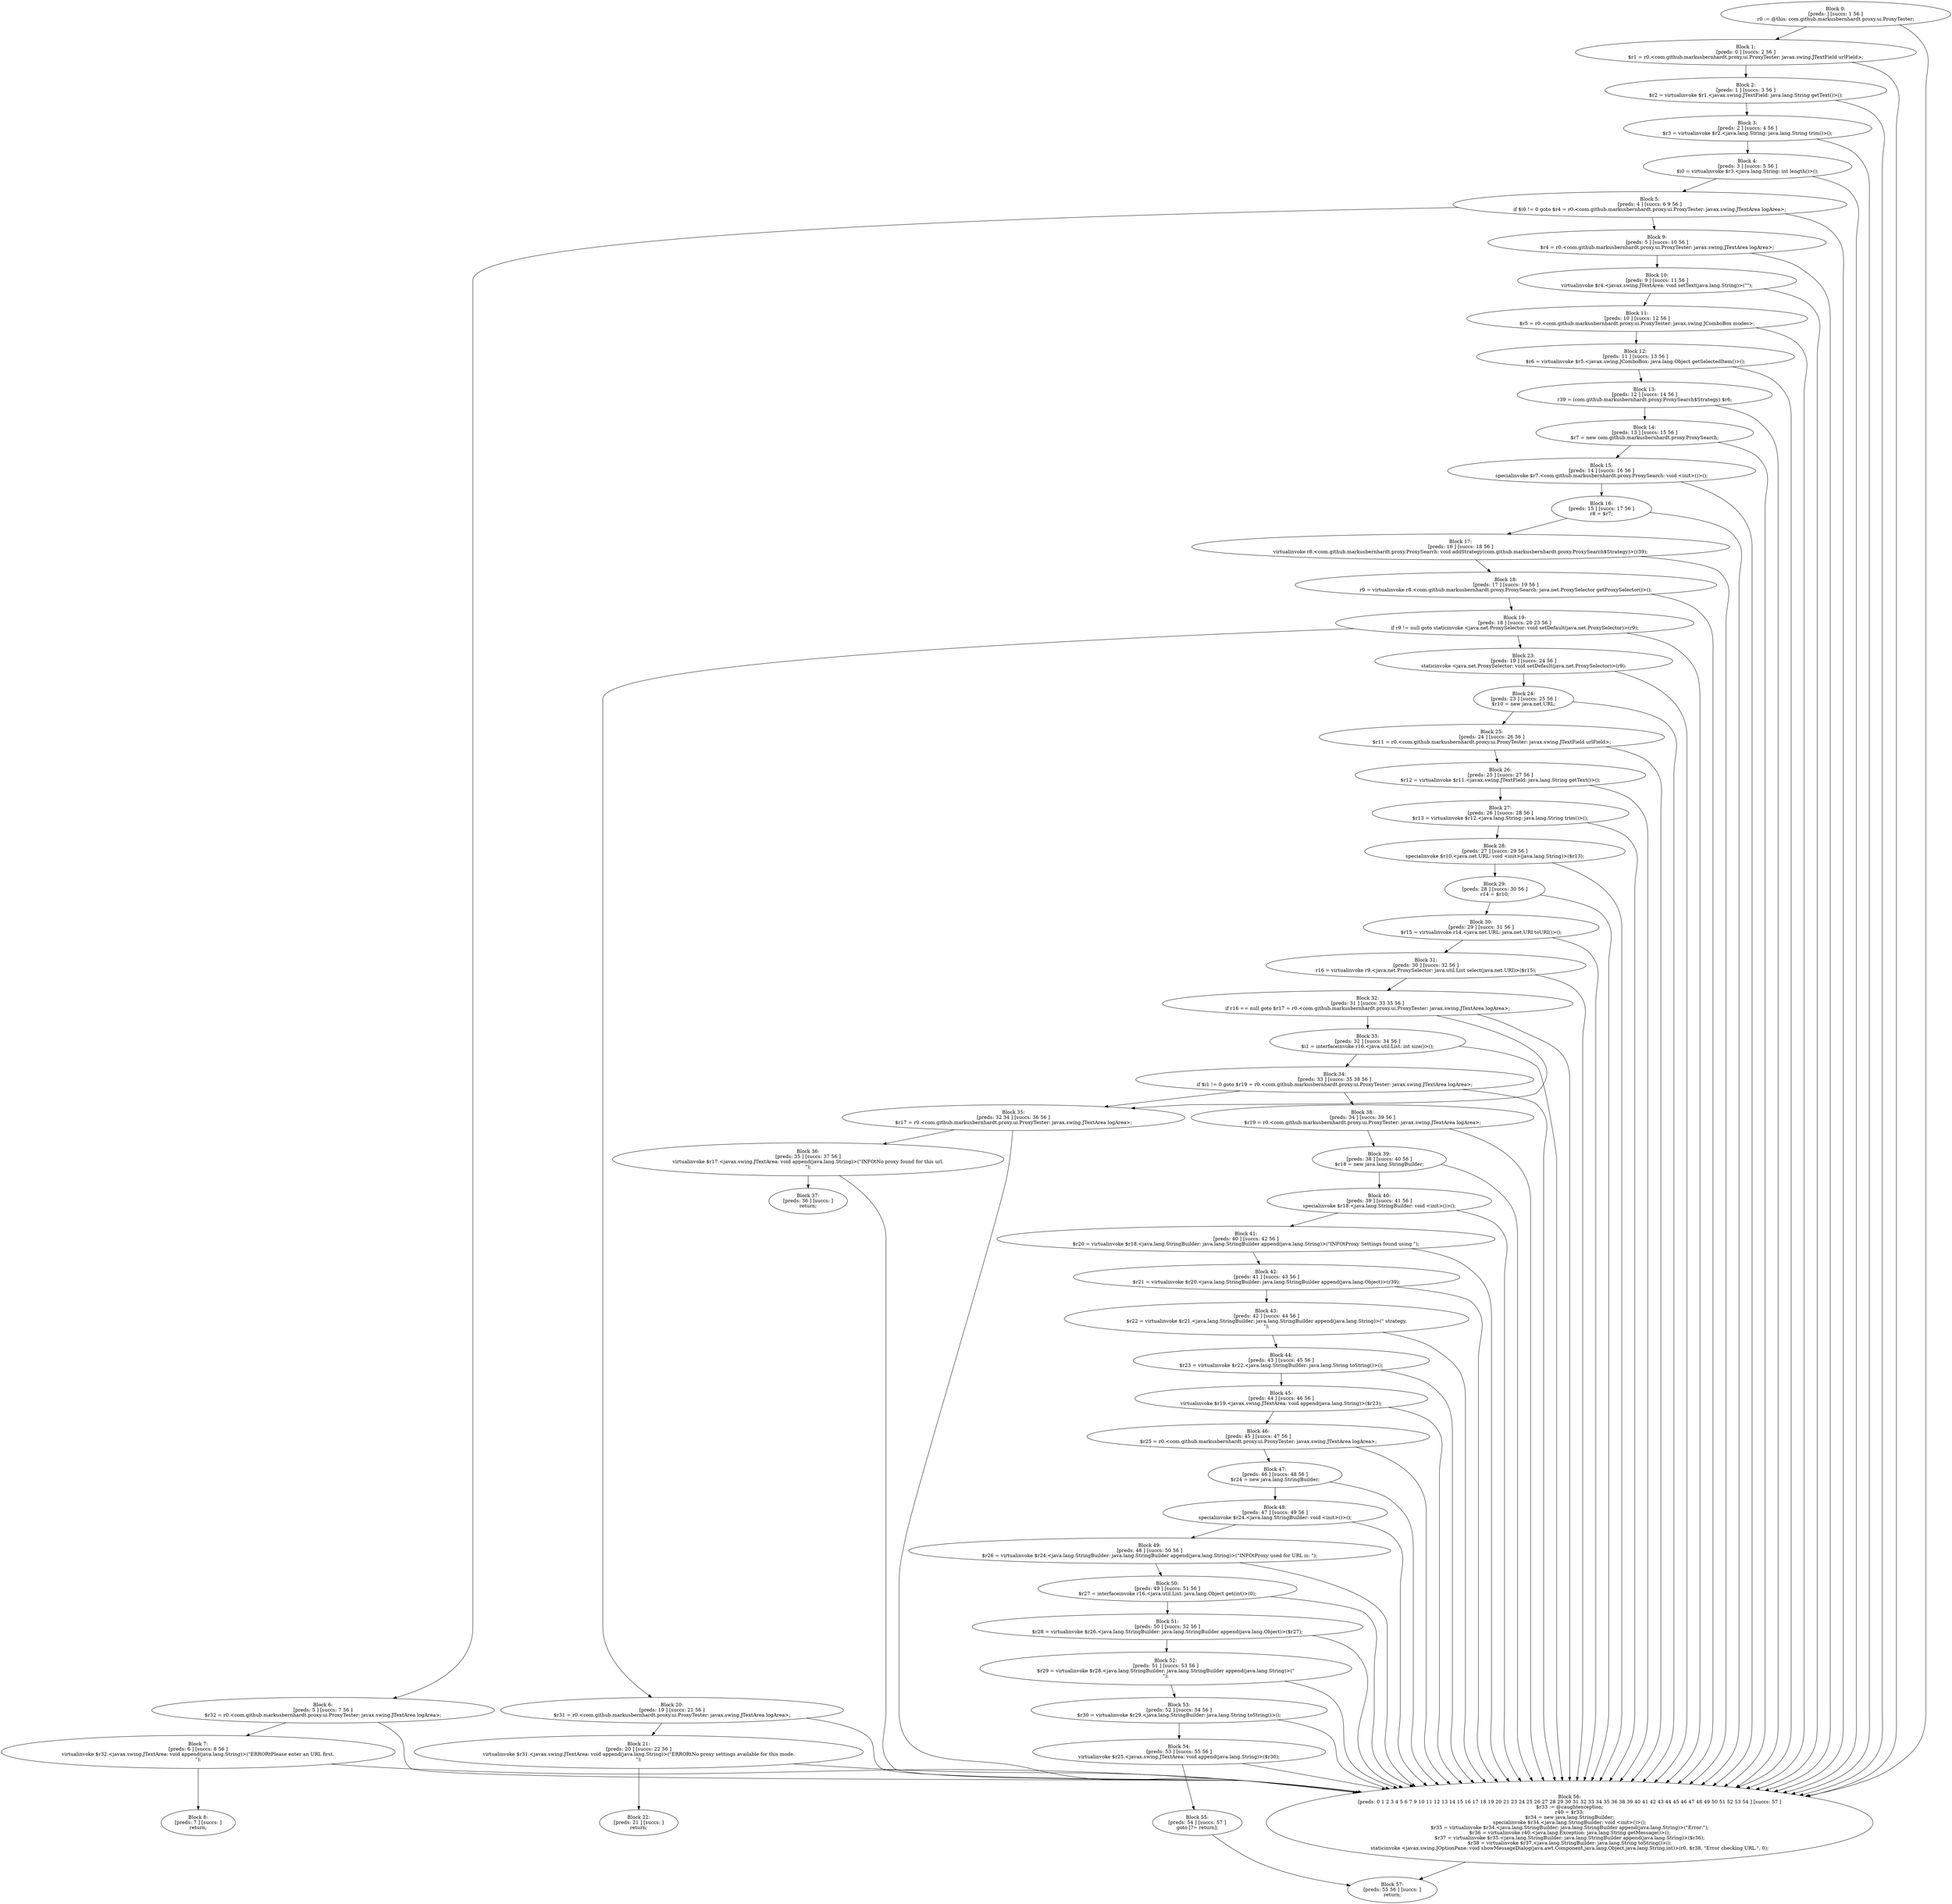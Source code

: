 digraph "unitGraph" {
    "Block 0:
[preds: ] [succs: 1 56 ]
r0 := @this: com.github.markusbernhardt.proxy.ui.ProxyTester;
"
    "Block 1:
[preds: 0 ] [succs: 2 56 ]
$r1 = r0.<com.github.markusbernhardt.proxy.ui.ProxyTester: javax.swing.JTextField urlField>;
"
    "Block 2:
[preds: 1 ] [succs: 3 56 ]
$r2 = virtualinvoke $r1.<javax.swing.JTextField: java.lang.String getText()>();
"
    "Block 3:
[preds: 2 ] [succs: 4 56 ]
$r3 = virtualinvoke $r2.<java.lang.String: java.lang.String trim()>();
"
    "Block 4:
[preds: 3 ] [succs: 5 56 ]
$i0 = virtualinvoke $r3.<java.lang.String: int length()>();
"
    "Block 5:
[preds: 4 ] [succs: 6 9 56 ]
if $i0 != 0 goto $r4 = r0.<com.github.markusbernhardt.proxy.ui.ProxyTester: javax.swing.JTextArea logArea>;
"
    "Block 6:
[preds: 5 ] [succs: 7 56 ]
$r32 = r0.<com.github.markusbernhardt.proxy.ui.ProxyTester: javax.swing.JTextArea logArea>;
"
    "Block 7:
[preds: 6 ] [succs: 8 56 ]
virtualinvoke $r32.<javax.swing.JTextArea: void append(java.lang.String)>(\"ERROR\tPlease enter an URL first.\n\");
"
    "Block 8:
[preds: 7 ] [succs: ]
return;
"
    "Block 9:
[preds: 5 ] [succs: 10 56 ]
$r4 = r0.<com.github.markusbernhardt.proxy.ui.ProxyTester: javax.swing.JTextArea logArea>;
"
    "Block 10:
[preds: 9 ] [succs: 11 56 ]
virtualinvoke $r4.<javax.swing.JTextArea: void setText(java.lang.String)>(\"\");
"
    "Block 11:
[preds: 10 ] [succs: 12 56 ]
$r5 = r0.<com.github.markusbernhardt.proxy.ui.ProxyTester: javax.swing.JComboBox modes>;
"
    "Block 12:
[preds: 11 ] [succs: 13 56 ]
$r6 = virtualinvoke $r5.<javax.swing.JComboBox: java.lang.Object getSelectedItem()>();
"
    "Block 13:
[preds: 12 ] [succs: 14 56 ]
r39 = (com.github.markusbernhardt.proxy.ProxySearch$Strategy) $r6;
"
    "Block 14:
[preds: 13 ] [succs: 15 56 ]
$r7 = new com.github.markusbernhardt.proxy.ProxySearch;
"
    "Block 15:
[preds: 14 ] [succs: 16 56 ]
specialinvoke $r7.<com.github.markusbernhardt.proxy.ProxySearch: void <init>()>();
"
    "Block 16:
[preds: 15 ] [succs: 17 56 ]
r8 = $r7;
"
    "Block 17:
[preds: 16 ] [succs: 18 56 ]
virtualinvoke r8.<com.github.markusbernhardt.proxy.ProxySearch: void addStrategy(com.github.markusbernhardt.proxy.ProxySearch$Strategy)>(r39);
"
    "Block 18:
[preds: 17 ] [succs: 19 56 ]
r9 = virtualinvoke r8.<com.github.markusbernhardt.proxy.ProxySearch: java.net.ProxySelector getProxySelector()>();
"
    "Block 19:
[preds: 18 ] [succs: 20 23 56 ]
if r9 != null goto staticinvoke <java.net.ProxySelector: void setDefault(java.net.ProxySelector)>(r9);
"
    "Block 20:
[preds: 19 ] [succs: 21 56 ]
$r31 = r0.<com.github.markusbernhardt.proxy.ui.ProxyTester: javax.swing.JTextArea logArea>;
"
    "Block 21:
[preds: 20 ] [succs: 22 56 ]
virtualinvoke $r31.<javax.swing.JTextArea: void append(java.lang.String)>(\"ERROR\tNo proxy settings available for this mode.\n\");
"
    "Block 22:
[preds: 21 ] [succs: ]
return;
"
    "Block 23:
[preds: 19 ] [succs: 24 56 ]
staticinvoke <java.net.ProxySelector: void setDefault(java.net.ProxySelector)>(r9);
"
    "Block 24:
[preds: 23 ] [succs: 25 56 ]
$r10 = new java.net.URL;
"
    "Block 25:
[preds: 24 ] [succs: 26 56 ]
$r11 = r0.<com.github.markusbernhardt.proxy.ui.ProxyTester: javax.swing.JTextField urlField>;
"
    "Block 26:
[preds: 25 ] [succs: 27 56 ]
$r12 = virtualinvoke $r11.<javax.swing.JTextField: java.lang.String getText()>();
"
    "Block 27:
[preds: 26 ] [succs: 28 56 ]
$r13 = virtualinvoke $r12.<java.lang.String: java.lang.String trim()>();
"
    "Block 28:
[preds: 27 ] [succs: 29 56 ]
specialinvoke $r10.<java.net.URL: void <init>(java.lang.String)>($r13);
"
    "Block 29:
[preds: 28 ] [succs: 30 56 ]
r14 = $r10;
"
    "Block 30:
[preds: 29 ] [succs: 31 56 ]
$r15 = virtualinvoke r14.<java.net.URL: java.net.URI toURI()>();
"
    "Block 31:
[preds: 30 ] [succs: 32 56 ]
r16 = virtualinvoke r9.<java.net.ProxySelector: java.util.List select(java.net.URI)>($r15);
"
    "Block 32:
[preds: 31 ] [succs: 33 35 56 ]
if r16 == null goto $r17 = r0.<com.github.markusbernhardt.proxy.ui.ProxyTester: javax.swing.JTextArea logArea>;
"
    "Block 33:
[preds: 32 ] [succs: 34 56 ]
$i1 = interfaceinvoke r16.<java.util.List: int size()>();
"
    "Block 34:
[preds: 33 ] [succs: 35 38 56 ]
if $i1 != 0 goto $r19 = r0.<com.github.markusbernhardt.proxy.ui.ProxyTester: javax.swing.JTextArea logArea>;
"
    "Block 35:
[preds: 32 34 ] [succs: 36 56 ]
$r17 = r0.<com.github.markusbernhardt.proxy.ui.ProxyTester: javax.swing.JTextArea logArea>;
"
    "Block 36:
[preds: 35 ] [succs: 37 56 ]
virtualinvoke $r17.<javax.swing.JTextArea: void append(java.lang.String)>(\"INFO\tNo proxy found for this url.\n\");
"
    "Block 37:
[preds: 36 ] [succs: ]
return;
"
    "Block 38:
[preds: 34 ] [succs: 39 56 ]
$r19 = r0.<com.github.markusbernhardt.proxy.ui.ProxyTester: javax.swing.JTextArea logArea>;
"
    "Block 39:
[preds: 38 ] [succs: 40 56 ]
$r18 = new java.lang.StringBuilder;
"
    "Block 40:
[preds: 39 ] [succs: 41 56 ]
specialinvoke $r18.<java.lang.StringBuilder: void <init>()>();
"
    "Block 41:
[preds: 40 ] [succs: 42 56 ]
$r20 = virtualinvoke $r18.<java.lang.StringBuilder: java.lang.StringBuilder append(java.lang.String)>(\"INFO\tProxy Settings found using \");
"
    "Block 42:
[preds: 41 ] [succs: 43 56 ]
$r21 = virtualinvoke $r20.<java.lang.StringBuilder: java.lang.StringBuilder append(java.lang.Object)>(r39);
"
    "Block 43:
[preds: 42 ] [succs: 44 56 ]
$r22 = virtualinvoke $r21.<java.lang.StringBuilder: java.lang.StringBuilder append(java.lang.String)>(\" strategy.\n\");
"
    "Block 44:
[preds: 43 ] [succs: 45 56 ]
$r23 = virtualinvoke $r22.<java.lang.StringBuilder: java.lang.String toString()>();
"
    "Block 45:
[preds: 44 ] [succs: 46 56 ]
virtualinvoke $r19.<javax.swing.JTextArea: void append(java.lang.String)>($r23);
"
    "Block 46:
[preds: 45 ] [succs: 47 56 ]
$r25 = r0.<com.github.markusbernhardt.proxy.ui.ProxyTester: javax.swing.JTextArea logArea>;
"
    "Block 47:
[preds: 46 ] [succs: 48 56 ]
$r24 = new java.lang.StringBuilder;
"
    "Block 48:
[preds: 47 ] [succs: 49 56 ]
specialinvoke $r24.<java.lang.StringBuilder: void <init>()>();
"
    "Block 49:
[preds: 48 ] [succs: 50 56 ]
$r26 = virtualinvoke $r24.<java.lang.StringBuilder: java.lang.StringBuilder append(java.lang.String)>(\"INFO\tProxy used for URL is: \");
"
    "Block 50:
[preds: 49 ] [succs: 51 56 ]
$r27 = interfaceinvoke r16.<java.util.List: java.lang.Object get(int)>(0);
"
    "Block 51:
[preds: 50 ] [succs: 52 56 ]
$r28 = virtualinvoke $r26.<java.lang.StringBuilder: java.lang.StringBuilder append(java.lang.Object)>($r27);
"
    "Block 52:
[preds: 51 ] [succs: 53 56 ]
$r29 = virtualinvoke $r28.<java.lang.StringBuilder: java.lang.StringBuilder append(java.lang.String)>(\"\n\");
"
    "Block 53:
[preds: 52 ] [succs: 54 56 ]
$r30 = virtualinvoke $r29.<java.lang.StringBuilder: java.lang.String toString()>();
"
    "Block 54:
[preds: 53 ] [succs: 55 56 ]
virtualinvoke $r25.<javax.swing.JTextArea: void append(java.lang.String)>($r30);
"
    "Block 55:
[preds: 54 ] [succs: 57 ]
goto [?= return];
"
    "Block 56:
[preds: 0 1 2 3 4 5 6 7 9 10 11 12 13 14 15 16 17 18 19 20 21 23 24 25 26 27 28 29 30 31 32 33 34 35 36 38 39 40 41 42 43 44 45 46 47 48 49 50 51 52 53 54 ] [succs: 57 ]
$r33 := @caughtexception;
r40 = $r33;
$r34 = new java.lang.StringBuilder;
specialinvoke $r34.<java.lang.StringBuilder: void <init>()>();
$r35 = virtualinvoke $r34.<java.lang.StringBuilder: java.lang.StringBuilder append(java.lang.String)>(\"Error:\");
$r36 = virtualinvoke r40.<java.lang.Exception: java.lang.String getMessage()>();
$r37 = virtualinvoke $r35.<java.lang.StringBuilder: java.lang.StringBuilder append(java.lang.String)>($r36);
$r38 = virtualinvoke $r37.<java.lang.StringBuilder: java.lang.String toString()>();
staticinvoke <javax.swing.JOptionPane: void showMessageDialog(java.awt.Component,java.lang.Object,java.lang.String,int)>(r0, $r38, \"Error checking URL.\", 0);
"
    "Block 57:
[preds: 55 56 ] [succs: ]
return;
"
    "Block 0:
[preds: ] [succs: 1 56 ]
r0 := @this: com.github.markusbernhardt.proxy.ui.ProxyTester;
"->"Block 1:
[preds: 0 ] [succs: 2 56 ]
$r1 = r0.<com.github.markusbernhardt.proxy.ui.ProxyTester: javax.swing.JTextField urlField>;
";
    "Block 0:
[preds: ] [succs: 1 56 ]
r0 := @this: com.github.markusbernhardt.proxy.ui.ProxyTester;
"->"Block 56:
[preds: 0 1 2 3 4 5 6 7 9 10 11 12 13 14 15 16 17 18 19 20 21 23 24 25 26 27 28 29 30 31 32 33 34 35 36 38 39 40 41 42 43 44 45 46 47 48 49 50 51 52 53 54 ] [succs: 57 ]
$r33 := @caughtexception;
r40 = $r33;
$r34 = new java.lang.StringBuilder;
specialinvoke $r34.<java.lang.StringBuilder: void <init>()>();
$r35 = virtualinvoke $r34.<java.lang.StringBuilder: java.lang.StringBuilder append(java.lang.String)>(\"Error:\");
$r36 = virtualinvoke r40.<java.lang.Exception: java.lang.String getMessage()>();
$r37 = virtualinvoke $r35.<java.lang.StringBuilder: java.lang.StringBuilder append(java.lang.String)>($r36);
$r38 = virtualinvoke $r37.<java.lang.StringBuilder: java.lang.String toString()>();
staticinvoke <javax.swing.JOptionPane: void showMessageDialog(java.awt.Component,java.lang.Object,java.lang.String,int)>(r0, $r38, \"Error checking URL.\", 0);
";
    "Block 1:
[preds: 0 ] [succs: 2 56 ]
$r1 = r0.<com.github.markusbernhardt.proxy.ui.ProxyTester: javax.swing.JTextField urlField>;
"->"Block 2:
[preds: 1 ] [succs: 3 56 ]
$r2 = virtualinvoke $r1.<javax.swing.JTextField: java.lang.String getText()>();
";
    "Block 1:
[preds: 0 ] [succs: 2 56 ]
$r1 = r0.<com.github.markusbernhardt.proxy.ui.ProxyTester: javax.swing.JTextField urlField>;
"->"Block 56:
[preds: 0 1 2 3 4 5 6 7 9 10 11 12 13 14 15 16 17 18 19 20 21 23 24 25 26 27 28 29 30 31 32 33 34 35 36 38 39 40 41 42 43 44 45 46 47 48 49 50 51 52 53 54 ] [succs: 57 ]
$r33 := @caughtexception;
r40 = $r33;
$r34 = new java.lang.StringBuilder;
specialinvoke $r34.<java.lang.StringBuilder: void <init>()>();
$r35 = virtualinvoke $r34.<java.lang.StringBuilder: java.lang.StringBuilder append(java.lang.String)>(\"Error:\");
$r36 = virtualinvoke r40.<java.lang.Exception: java.lang.String getMessage()>();
$r37 = virtualinvoke $r35.<java.lang.StringBuilder: java.lang.StringBuilder append(java.lang.String)>($r36);
$r38 = virtualinvoke $r37.<java.lang.StringBuilder: java.lang.String toString()>();
staticinvoke <javax.swing.JOptionPane: void showMessageDialog(java.awt.Component,java.lang.Object,java.lang.String,int)>(r0, $r38, \"Error checking URL.\", 0);
";
    "Block 2:
[preds: 1 ] [succs: 3 56 ]
$r2 = virtualinvoke $r1.<javax.swing.JTextField: java.lang.String getText()>();
"->"Block 3:
[preds: 2 ] [succs: 4 56 ]
$r3 = virtualinvoke $r2.<java.lang.String: java.lang.String trim()>();
";
    "Block 2:
[preds: 1 ] [succs: 3 56 ]
$r2 = virtualinvoke $r1.<javax.swing.JTextField: java.lang.String getText()>();
"->"Block 56:
[preds: 0 1 2 3 4 5 6 7 9 10 11 12 13 14 15 16 17 18 19 20 21 23 24 25 26 27 28 29 30 31 32 33 34 35 36 38 39 40 41 42 43 44 45 46 47 48 49 50 51 52 53 54 ] [succs: 57 ]
$r33 := @caughtexception;
r40 = $r33;
$r34 = new java.lang.StringBuilder;
specialinvoke $r34.<java.lang.StringBuilder: void <init>()>();
$r35 = virtualinvoke $r34.<java.lang.StringBuilder: java.lang.StringBuilder append(java.lang.String)>(\"Error:\");
$r36 = virtualinvoke r40.<java.lang.Exception: java.lang.String getMessage()>();
$r37 = virtualinvoke $r35.<java.lang.StringBuilder: java.lang.StringBuilder append(java.lang.String)>($r36);
$r38 = virtualinvoke $r37.<java.lang.StringBuilder: java.lang.String toString()>();
staticinvoke <javax.swing.JOptionPane: void showMessageDialog(java.awt.Component,java.lang.Object,java.lang.String,int)>(r0, $r38, \"Error checking URL.\", 0);
";
    "Block 3:
[preds: 2 ] [succs: 4 56 ]
$r3 = virtualinvoke $r2.<java.lang.String: java.lang.String trim()>();
"->"Block 4:
[preds: 3 ] [succs: 5 56 ]
$i0 = virtualinvoke $r3.<java.lang.String: int length()>();
";
    "Block 3:
[preds: 2 ] [succs: 4 56 ]
$r3 = virtualinvoke $r2.<java.lang.String: java.lang.String trim()>();
"->"Block 56:
[preds: 0 1 2 3 4 5 6 7 9 10 11 12 13 14 15 16 17 18 19 20 21 23 24 25 26 27 28 29 30 31 32 33 34 35 36 38 39 40 41 42 43 44 45 46 47 48 49 50 51 52 53 54 ] [succs: 57 ]
$r33 := @caughtexception;
r40 = $r33;
$r34 = new java.lang.StringBuilder;
specialinvoke $r34.<java.lang.StringBuilder: void <init>()>();
$r35 = virtualinvoke $r34.<java.lang.StringBuilder: java.lang.StringBuilder append(java.lang.String)>(\"Error:\");
$r36 = virtualinvoke r40.<java.lang.Exception: java.lang.String getMessage()>();
$r37 = virtualinvoke $r35.<java.lang.StringBuilder: java.lang.StringBuilder append(java.lang.String)>($r36);
$r38 = virtualinvoke $r37.<java.lang.StringBuilder: java.lang.String toString()>();
staticinvoke <javax.swing.JOptionPane: void showMessageDialog(java.awt.Component,java.lang.Object,java.lang.String,int)>(r0, $r38, \"Error checking URL.\", 0);
";
    "Block 4:
[preds: 3 ] [succs: 5 56 ]
$i0 = virtualinvoke $r3.<java.lang.String: int length()>();
"->"Block 5:
[preds: 4 ] [succs: 6 9 56 ]
if $i0 != 0 goto $r4 = r0.<com.github.markusbernhardt.proxy.ui.ProxyTester: javax.swing.JTextArea logArea>;
";
    "Block 4:
[preds: 3 ] [succs: 5 56 ]
$i0 = virtualinvoke $r3.<java.lang.String: int length()>();
"->"Block 56:
[preds: 0 1 2 3 4 5 6 7 9 10 11 12 13 14 15 16 17 18 19 20 21 23 24 25 26 27 28 29 30 31 32 33 34 35 36 38 39 40 41 42 43 44 45 46 47 48 49 50 51 52 53 54 ] [succs: 57 ]
$r33 := @caughtexception;
r40 = $r33;
$r34 = new java.lang.StringBuilder;
specialinvoke $r34.<java.lang.StringBuilder: void <init>()>();
$r35 = virtualinvoke $r34.<java.lang.StringBuilder: java.lang.StringBuilder append(java.lang.String)>(\"Error:\");
$r36 = virtualinvoke r40.<java.lang.Exception: java.lang.String getMessage()>();
$r37 = virtualinvoke $r35.<java.lang.StringBuilder: java.lang.StringBuilder append(java.lang.String)>($r36);
$r38 = virtualinvoke $r37.<java.lang.StringBuilder: java.lang.String toString()>();
staticinvoke <javax.swing.JOptionPane: void showMessageDialog(java.awt.Component,java.lang.Object,java.lang.String,int)>(r0, $r38, \"Error checking URL.\", 0);
";
    "Block 5:
[preds: 4 ] [succs: 6 9 56 ]
if $i0 != 0 goto $r4 = r0.<com.github.markusbernhardt.proxy.ui.ProxyTester: javax.swing.JTextArea logArea>;
"->"Block 6:
[preds: 5 ] [succs: 7 56 ]
$r32 = r0.<com.github.markusbernhardt.proxy.ui.ProxyTester: javax.swing.JTextArea logArea>;
";
    "Block 5:
[preds: 4 ] [succs: 6 9 56 ]
if $i0 != 0 goto $r4 = r0.<com.github.markusbernhardt.proxy.ui.ProxyTester: javax.swing.JTextArea logArea>;
"->"Block 9:
[preds: 5 ] [succs: 10 56 ]
$r4 = r0.<com.github.markusbernhardt.proxy.ui.ProxyTester: javax.swing.JTextArea logArea>;
";
    "Block 5:
[preds: 4 ] [succs: 6 9 56 ]
if $i0 != 0 goto $r4 = r0.<com.github.markusbernhardt.proxy.ui.ProxyTester: javax.swing.JTextArea logArea>;
"->"Block 56:
[preds: 0 1 2 3 4 5 6 7 9 10 11 12 13 14 15 16 17 18 19 20 21 23 24 25 26 27 28 29 30 31 32 33 34 35 36 38 39 40 41 42 43 44 45 46 47 48 49 50 51 52 53 54 ] [succs: 57 ]
$r33 := @caughtexception;
r40 = $r33;
$r34 = new java.lang.StringBuilder;
specialinvoke $r34.<java.lang.StringBuilder: void <init>()>();
$r35 = virtualinvoke $r34.<java.lang.StringBuilder: java.lang.StringBuilder append(java.lang.String)>(\"Error:\");
$r36 = virtualinvoke r40.<java.lang.Exception: java.lang.String getMessage()>();
$r37 = virtualinvoke $r35.<java.lang.StringBuilder: java.lang.StringBuilder append(java.lang.String)>($r36);
$r38 = virtualinvoke $r37.<java.lang.StringBuilder: java.lang.String toString()>();
staticinvoke <javax.swing.JOptionPane: void showMessageDialog(java.awt.Component,java.lang.Object,java.lang.String,int)>(r0, $r38, \"Error checking URL.\", 0);
";
    "Block 6:
[preds: 5 ] [succs: 7 56 ]
$r32 = r0.<com.github.markusbernhardt.proxy.ui.ProxyTester: javax.swing.JTextArea logArea>;
"->"Block 7:
[preds: 6 ] [succs: 8 56 ]
virtualinvoke $r32.<javax.swing.JTextArea: void append(java.lang.String)>(\"ERROR\tPlease enter an URL first.\n\");
";
    "Block 6:
[preds: 5 ] [succs: 7 56 ]
$r32 = r0.<com.github.markusbernhardt.proxy.ui.ProxyTester: javax.swing.JTextArea logArea>;
"->"Block 56:
[preds: 0 1 2 3 4 5 6 7 9 10 11 12 13 14 15 16 17 18 19 20 21 23 24 25 26 27 28 29 30 31 32 33 34 35 36 38 39 40 41 42 43 44 45 46 47 48 49 50 51 52 53 54 ] [succs: 57 ]
$r33 := @caughtexception;
r40 = $r33;
$r34 = new java.lang.StringBuilder;
specialinvoke $r34.<java.lang.StringBuilder: void <init>()>();
$r35 = virtualinvoke $r34.<java.lang.StringBuilder: java.lang.StringBuilder append(java.lang.String)>(\"Error:\");
$r36 = virtualinvoke r40.<java.lang.Exception: java.lang.String getMessage()>();
$r37 = virtualinvoke $r35.<java.lang.StringBuilder: java.lang.StringBuilder append(java.lang.String)>($r36);
$r38 = virtualinvoke $r37.<java.lang.StringBuilder: java.lang.String toString()>();
staticinvoke <javax.swing.JOptionPane: void showMessageDialog(java.awt.Component,java.lang.Object,java.lang.String,int)>(r0, $r38, \"Error checking URL.\", 0);
";
    "Block 7:
[preds: 6 ] [succs: 8 56 ]
virtualinvoke $r32.<javax.swing.JTextArea: void append(java.lang.String)>(\"ERROR\tPlease enter an URL first.\n\");
"->"Block 8:
[preds: 7 ] [succs: ]
return;
";
    "Block 7:
[preds: 6 ] [succs: 8 56 ]
virtualinvoke $r32.<javax.swing.JTextArea: void append(java.lang.String)>(\"ERROR\tPlease enter an URL first.\n\");
"->"Block 56:
[preds: 0 1 2 3 4 5 6 7 9 10 11 12 13 14 15 16 17 18 19 20 21 23 24 25 26 27 28 29 30 31 32 33 34 35 36 38 39 40 41 42 43 44 45 46 47 48 49 50 51 52 53 54 ] [succs: 57 ]
$r33 := @caughtexception;
r40 = $r33;
$r34 = new java.lang.StringBuilder;
specialinvoke $r34.<java.lang.StringBuilder: void <init>()>();
$r35 = virtualinvoke $r34.<java.lang.StringBuilder: java.lang.StringBuilder append(java.lang.String)>(\"Error:\");
$r36 = virtualinvoke r40.<java.lang.Exception: java.lang.String getMessage()>();
$r37 = virtualinvoke $r35.<java.lang.StringBuilder: java.lang.StringBuilder append(java.lang.String)>($r36);
$r38 = virtualinvoke $r37.<java.lang.StringBuilder: java.lang.String toString()>();
staticinvoke <javax.swing.JOptionPane: void showMessageDialog(java.awt.Component,java.lang.Object,java.lang.String,int)>(r0, $r38, \"Error checking URL.\", 0);
";
    "Block 9:
[preds: 5 ] [succs: 10 56 ]
$r4 = r0.<com.github.markusbernhardt.proxy.ui.ProxyTester: javax.swing.JTextArea logArea>;
"->"Block 10:
[preds: 9 ] [succs: 11 56 ]
virtualinvoke $r4.<javax.swing.JTextArea: void setText(java.lang.String)>(\"\");
";
    "Block 9:
[preds: 5 ] [succs: 10 56 ]
$r4 = r0.<com.github.markusbernhardt.proxy.ui.ProxyTester: javax.swing.JTextArea logArea>;
"->"Block 56:
[preds: 0 1 2 3 4 5 6 7 9 10 11 12 13 14 15 16 17 18 19 20 21 23 24 25 26 27 28 29 30 31 32 33 34 35 36 38 39 40 41 42 43 44 45 46 47 48 49 50 51 52 53 54 ] [succs: 57 ]
$r33 := @caughtexception;
r40 = $r33;
$r34 = new java.lang.StringBuilder;
specialinvoke $r34.<java.lang.StringBuilder: void <init>()>();
$r35 = virtualinvoke $r34.<java.lang.StringBuilder: java.lang.StringBuilder append(java.lang.String)>(\"Error:\");
$r36 = virtualinvoke r40.<java.lang.Exception: java.lang.String getMessage()>();
$r37 = virtualinvoke $r35.<java.lang.StringBuilder: java.lang.StringBuilder append(java.lang.String)>($r36);
$r38 = virtualinvoke $r37.<java.lang.StringBuilder: java.lang.String toString()>();
staticinvoke <javax.swing.JOptionPane: void showMessageDialog(java.awt.Component,java.lang.Object,java.lang.String,int)>(r0, $r38, \"Error checking URL.\", 0);
";
    "Block 10:
[preds: 9 ] [succs: 11 56 ]
virtualinvoke $r4.<javax.swing.JTextArea: void setText(java.lang.String)>(\"\");
"->"Block 11:
[preds: 10 ] [succs: 12 56 ]
$r5 = r0.<com.github.markusbernhardt.proxy.ui.ProxyTester: javax.swing.JComboBox modes>;
";
    "Block 10:
[preds: 9 ] [succs: 11 56 ]
virtualinvoke $r4.<javax.swing.JTextArea: void setText(java.lang.String)>(\"\");
"->"Block 56:
[preds: 0 1 2 3 4 5 6 7 9 10 11 12 13 14 15 16 17 18 19 20 21 23 24 25 26 27 28 29 30 31 32 33 34 35 36 38 39 40 41 42 43 44 45 46 47 48 49 50 51 52 53 54 ] [succs: 57 ]
$r33 := @caughtexception;
r40 = $r33;
$r34 = new java.lang.StringBuilder;
specialinvoke $r34.<java.lang.StringBuilder: void <init>()>();
$r35 = virtualinvoke $r34.<java.lang.StringBuilder: java.lang.StringBuilder append(java.lang.String)>(\"Error:\");
$r36 = virtualinvoke r40.<java.lang.Exception: java.lang.String getMessage()>();
$r37 = virtualinvoke $r35.<java.lang.StringBuilder: java.lang.StringBuilder append(java.lang.String)>($r36);
$r38 = virtualinvoke $r37.<java.lang.StringBuilder: java.lang.String toString()>();
staticinvoke <javax.swing.JOptionPane: void showMessageDialog(java.awt.Component,java.lang.Object,java.lang.String,int)>(r0, $r38, \"Error checking URL.\", 0);
";
    "Block 11:
[preds: 10 ] [succs: 12 56 ]
$r5 = r0.<com.github.markusbernhardt.proxy.ui.ProxyTester: javax.swing.JComboBox modes>;
"->"Block 12:
[preds: 11 ] [succs: 13 56 ]
$r6 = virtualinvoke $r5.<javax.swing.JComboBox: java.lang.Object getSelectedItem()>();
";
    "Block 11:
[preds: 10 ] [succs: 12 56 ]
$r5 = r0.<com.github.markusbernhardt.proxy.ui.ProxyTester: javax.swing.JComboBox modes>;
"->"Block 56:
[preds: 0 1 2 3 4 5 6 7 9 10 11 12 13 14 15 16 17 18 19 20 21 23 24 25 26 27 28 29 30 31 32 33 34 35 36 38 39 40 41 42 43 44 45 46 47 48 49 50 51 52 53 54 ] [succs: 57 ]
$r33 := @caughtexception;
r40 = $r33;
$r34 = new java.lang.StringBuilder;
specialinvoke $r34.<java.lang.StringBuilder: void <init>()>();
$r35 = virtualinvoke $r34.<java.lang.StringBuilder: java.lang.StringBuilder append(java.lang.String)>(\"Error:\");
$r36 = virtualinvoke r40.<java.lang.Exception: java.lang.String getMessage()>();
$r37 = virtualinvoke $r35.<java.lang.StringBuilder: java.lang.StringBuilder append(java.lang.String)>($r36);
$r38 = virtualinvoke $r37.<java.lang.StringBuilder: java.lang.String toString()>();
staticinvoke <javax.swing.JOptionPane: void showMessageDialog(java.awt.Component,java.lang.Object,java.lang.String,int)>(r0, $r38, \"Error checking URL.\", 0);
";
    "Block 12:
[preds: 11 ] [succs: 13 56 ]
$r6 = virtualinvoke $r5.<javax.swing.JComboBox: java.lang.Object getSelectedItem()>();
"->"Block 13:
[preds: 12 ] [succs: 14 56 ]
r39 = (com.github.markusbernhardt.proxy.ProxySearch$Strategy) $r6;
";
    "Block 12:
[preds: 11 ] [succs: 13 56 ]
$r6 = virtualinvoke $r5.<javax.swing.JComboBox: java.lang.Object getSelectedItem()>();
"->"Block 56:
[preds: 0 1 2 3 4 5 6 7 9 10 11 12 13 14 15 16 17 18 19 20 21 23 24 25 26 27 28 29 30 31 32 33 34 35 36 38 39 40 41 42 43 44 45 46 47 48 49 50 51 52 53 54 ] [succs: 57 ]
$r33 := @caughtexception;
r40 = $r33;
$r34 = new java.lang.StringBuilder;
specialinvoke $r34.<java.lang.StringBuilder: void <init>()>();
$r35 = virtualinvoke $r34.<java.lang.StringBuilder: java.lang.StringBuilder append(java.lang.String)>(\"Error:\");
$r36 = virtualinvoke r40.<java.lang.Exception: java.lang.String getMessage()>();
$r37 = virtualinvoke $r35.<java.lang.StringBuilder: java.lang.StringBuilder append(java.lang.String)>($r36);
$r38 = virtualinvoke $r37.<java.lang.StringBuilder: java.lang.String toString()>();
staticinvoke <javax.swing.JOptionPane: void showMessageDialog(java.awt.Component,java.lang.Object,java.lang.String,int)>(r0, $r38, \"Error checking URL.\", 0);
";
    "Block 13:
[preds: 12 ] [succs: 14 56 ]
r39 = (com.github.markusbernhardt.proxy.ProxySearch$Strategy) $r6;
"->"Block 14:
[preds: 13 ] [succs: 15 56 ]
$r7 = new com.github.markusbernhardt.proxy.ProxySearch;
";
    "Block 13:
[preds: 12 ] [succs: 14 56 ]
r39 = (com.github.markusbernhardt.proxy.ProxySearch$Strategy) $r6;
"->"Block 56:
[preds: 0 1 2 3 4 5 6 7 9 10 11 12 13 14 15 16 17 18 19 20 21 23 24 25 26 27 28 29 30 31 32 33 34 35 36 38 39 40 41 42 43 44 45 46 47 48 49 50 51 52 53 54 ] [succs: 57 ]
$r33 := @caughtexception;
r40 = $r33;
$r34 = new java.lang.StringBuilder;
specialinvoke $r34.<java.lang.StringBuilder: void <init>()>();
$r35 = virtualinvoke $r34.<java.lang.StringBuilder: java.lang.StringBuilder append(java.lang.String)>(\"Error:\");
$r36 = virtualinvoke r40.<java.lang.Exception: java.lang.String getMessage()>();
$r37 = virtualinvoke $r35.<java.lang.StringBuilder: java.lang.StringBuilder append(java.lang.String)>($r36);
$r38 = virtualinvoke $r37.<java.lang.StringBuilder: java.lang.String toString()>();
staticinvoke <javax.swing.JOptionPane: void showMessageDialog(java.awt.Component,java.lang.Object,java.lang.String,int)>(r0, $r38, \"Error checking URL.\", 0);
";
    "Block 14:
[preds: 13 ] [succs: 15 56 ]
$r7 = new com.github.markusbernhardt.proxy.ProxySearch;
"->"Block 15:
[preds: 14 ] [succs: 16 56 ]
specialinvoke $r7.<com.github.markusbernhardt.proxy.ProxySearch: void <init>()>();
";
    "Block 14:
[preds: 13 ] [succs: 15 56 ]
$r7 = new com.github.markusbernhardt.proxy.ProxySearch;
"->"Block 56:
[preds: 0 1 2 3 4 5 6 7 9 10 11 12 13 14 15 16 17 18 19 20 21 23 24 25 26 27 28 29 30 31 32 33 34 35 36 38 39 40 41 42 43 44 45 46 47 48 49 50 51 52 53 54 ] [succs: 57 ]
$r33 := @caughtexception;
r40 = $r33;
$r34 = new java.lang.StringBuilder;
specialinvoke $r34.<java.lang.StringBuilder: void <init>()>();
$r35 = virtualinvoke $r34.<java.lang.StringBuilder: java.lang.StringBuilder append(java.lang.String)>(\"Error:\");
$r36 = virtualinvoke r40.<java.lang.Exception: java.lang.String getMessage()>();
$r37 = virtualinvoke $r35.<java.lang.StringBuilder: java.lang.StringBuilder append(java.lang.String)>($r36);
$r38 = virtualinvoke $r37.<java.lang.StringBuilder: java.lang.String toString()>();
staticinvoke <javax.swing.JOptionPane: void showMessageDialog(java.awt.Component,java.lang.Object,java.lang.String,int)>(r0, $r38, \"Error checking URL.\", 0);
";
    "Block 15:
[preds: 14 ] [succs: 16 56 ]
specialinvoke $r7.<com.github.markusbernhardt.proxy.ProxySearch: void <init>()>();
"->"Block 16:
[preds: 15 ] [succs: 17 56 ]
r8 = $r7;
";
    "Block 15:
[preds: 14 ] [succs: 16 56 ]
specialinvoke $r7.<com.github.markusbernhardt.proxy.ProxySearch: void <init>()>();
"->"Block 56:
[preds: 0 1 2 3 4 5 6 7 9 10 11 12 13 14 15 16 17 18 19 20 21 23 24 25 26 27 28 29 30 31 32 33 34 35 36 38 39 40 41 42 43 44 45 46 47 48 49 50 51 52 53 54 ] [succs: 57 ]
$r33 := @caughtexception;
r40 = $r33;
$r34 = new java.lang.StringBuilder;
specialinvoke $r34.<java.lang.StringBuilder: void <init>()>();
$r35 = virtualinvoke $r34.<java.lang.StringBuilder: java.lang.StringBuilder append(java.lang.String)>(\"Error:\");
$r36 = virtualinvoke r40.<java.lang.Exception: java.lang.String getMessage()>();
$r37 = virtualinvoke $r35.<java.lang.StringBuilder: java.lang.StringBuilder append(java.lang.String)>($r36);
$r38 = virtualinvoke $r37.<java.lang.StringBuilder: java.lang.String toString()>();
staticinvoke <javax.swing.JOptionPane: void showMessageDialog(java.awt.Component,java.lang.Object,java.lang.String,int)>(r0, $r38, \"Error checking URL.\", 0);
";
    "Block 16:
[preds: 15 ] [succs: 17 56 ]
r8 = $r7;
"->"Block 17:
[preds: 16 ] [succs: 18 56 ]
virtualinvoke r8.<com.github.markusbernhardt.proxy.ProxySearch: void addStrategy(com.github.markusbernhardt.proxy.ProxySearch$Strategy)>(r39);
";
    "Block 16:
[preds: 15 ] [succs: 17 56 ]
r8 = $r7;
"->"Block 56:
[preds: 0 1 2 3 4 5 6 7 9 10 11 12 13 14 15 16 17 18 19 20 21 23 24 25 26 27 28 29 30 31 32 33 34 35 36 38 39 40 41 42 43 44 45 46 47 48 49 50 51 52 53 54 ] [succs: 57 ]
$r33 := @caughtexception;
r40 = $r33;
$r34 = new java.lang.StringBuilder;
specialinvoke $r34.<java.lang.StringBuilder: void <init>()>();
$r35 = virtualinvoke $r34.<java.lang.StringBuilder: java.lang.StringBuilder append(java.lang.String)>(\"Error:\");
$r36 = virtualinvoke r40.<java.lang.Exception: java.lang.String getMessage()>();
$r37 = virtualinvoke $r35.<java.lang.StringBuilder: java.lang.StringBuilder append(java.lang.String)>($r36);
$r38 = virtualinvoke $r37.<java.lang.StringBuilder: java.lang.String toString()>();
staticinvoke <javax.swing.JOptionPane: void showMessageDialog(java.awt.Component,java.lang.Object,java.lang.String,int)>(r0, $r38, \"Error checking URL.\", 0);
";
    "Block 17:
[preds: 16 ] [succs: 18 56 ]
virtualinvoke r8.<com.github.markusbernhardt.proxy.ProxySearch: void addStrategy(com.github.markusbernhardt.proxy.ProxySearch$Strategy)>(r39);
"->"Block 18:
[preds: 17 ] [succs: 19 56 ]
r9 = virtualinvoke r8.<com.github.markusbernhardt.proxy.ProxySearch: java.net.ProxySelector getProxySelector()>();
";
    "Block 17:
[preds: 16 ] [succs: 18 56 ]
virtualinvoke r8.<com.github.markusbernhardt.proxy.ProxySearch: void addStrategy(com.github.markusbernhardt.proxy.ProxySearch$Strategy)>(r39);
"->"Block 56:
[preds: 0 1 2 3 4 5 6 7 9 10 11 12 13 14 15 16 17 18 19 20 21 23 24 25 26 27 28 29 30 31 32 33 34 35 36 38 39 40 41 42 43 44 45 46 47 48 49 50 51 52 53 54 ] [succs: 57 ]
$r33 := @caughtexception;
r40 = $r33;
$r34 = new java.lang.StringBuilder;
specialinvoke $r34.<java.lang.StringBuilder: void <init>()>();
$r35 = virtualinvoke $r34.<java.lang.StringBuilder: java.lang.StringBuilder append(java.lang.String)>(\"Error:\");
$r36 = virtualinvoke r40.<java.lang.Exception: java.lang.String getMessage()>();
$r37 = virtualinvoke $r35.<java.lang.StringBuilder: java.lang.StringBuilder append(java.lang.String)>($r36);
$r38 = virtualinvoke $r37.<java.lang.StringBuilder: java.lang.String toString()>();
staticinvoke <javax.swing.JOptionPane: void showMessageDialog(java.awt.Component,java.lang.Object,java.lang.String,int)>(r0, $r38, \"Error checking URL.\", 0);
";
    "Block 18:
[preds: 17 ] [succs: 19 56 ]
r9 = virtualinvoke r8.<com.github.markusbernhardt.proxy.ProxySearch: java.net.ProxySelector getProxySelector()>();
"->"Block 19:
[preds: 18 ] [succs: 20 23 56 ]
if r9 != null goto staticinvoke <java.net.ProxySelector: void setDefault(java.net.ProxySelector)>(r9);
";
    "Block 18:
[preds: 17 ] [succs: 19 56 ]
r9 = virtualinvoke r8.<com.github.markusbernhardt.proxy.ProxySearch: java.net.ProxySelector getProxySelector()>();
"->"Block 56:
[preds: 0 1 2 3 4 5 6 7 9 10 11 12 13 14 15 16 17 18 19 20 21 23 24 25 26 27 28 29 30 31 32 33 34 35 36 38 39 40 41 42 43 44 45 46 47 48 49 50 51 52 53 54 ] [succs: 57 ]
$r33 := @caughtexception;
r40 = $r33;
$r34 = new java.lang.StringBuilder;
specialinvoke $r34.<java.lang.StringBuilder: void <init>()>();
$r35 = virtualinvoke $r34.<java.lang.StringBuilder: java.lang.StringBuilder append(java.lang.String)>(\"Error:\");
$r36 = virtualinvoke r40.<java.lang.Exception: java.lang.String getMessage()>();
$r37 = virtualinvoke $r35.<java.lang.StringBuilder: java.lang.StringBuilder append(java.lang.String)>($r36);
$r38 = virtualinvoke $r37.<java.lang.StringBuilder: java.lang.String toString()>();
staticinvoke <javax.swing.JOptionPane: void showMessageDialog(java.awt.Component,java.lang.Object,java.lang.String,int)>(r0, $r38, \"Error checking URL.\", 0);
";
    "Block 19:
[preds: 18 ] [succs: 20 23 56 ]
if r9 != null goto staticinvoke <java.net.ProxySelector: void setDefault(java.net.ProxySelector)>(r9);
"->"Block 20:
[preds: 19 ] [succs: 21 56 ]
$r31 = r0.<com.github.markusbernhardt.proxy.ui.ProxyTester: javax.swing.JTextArea logArea>;
";
    "Block 19:
[preds: 18 ] [succs: 20 23 56 ]
if r9 != null goto staticinvoke <java.net.ProxySelector: void setDefault(java.net.ProxySelector)>(r9);
"->"Block 23:
[preds: 19 ] [succs: 24 56 ]
staticinvoke <java.net.ProxySelector: void setDefault(java.net.ProxySelector)>(r9);
";
    "Block 19:
[preds: 18 ] [succs: 20 23 56 ]
if r9 != null goto staticinvoke <java.net.ProxySelector: void setDefault(java.net.ProxySelector)>(r9);
"->"Block 56:
[preds: 0 1 2 3 4 5 6 7 9 10 11 12 13 14 15 16 17 18 19 20 21 23 24 25 26 27 28 29 30 31 32 33 34 35 36 38 39 40 41 42 43 44 45 46 47 48 49 50 51 52 53 54 ] [succs: 57 ]
$r33 := @caughtexception;
r40 = $r33;
$r34 = new java.lang.StringBuilder;
specialinvoke $r34.<java.lang.StringBuilder: void <init>()>();
$r35 = virtualinvoke $r34.<java.lang.StringBuilder: java.lang.StringBuilder append(java.lang.String)>(\"Error:\");
$r36 = virtualinvoke r40.<java.lang.Exception: java.lang.String getMessage()>();
$r37 = virtualinvoke $r35.<java.lang.StringBuilder: java.lang.StringBuilder append(java.lang.String)>($r36);
$r38 = virtualinvoke $r37.<java.lang.StringBuilder: java.lang.String toString()>();
staticinvoke <javax.swing.JOptionPane: void showMessageDialog(java.awt.Component,java.lang.Object,java.lang.String,int)>(r0, $r38, \"Error checking URL.\", 0);
";
    "Block 20:
[preds: 19 ] [succs: 21 56 ]
$r31 = r0.<com.github.markusbernhardt.proxy.ui.ProxyTester: javax.swing.JTextArea logArea>;
"->"Block 21:
[preds: 20 ] [succs: 22 56 ]
virtualinvoke $r31.<javax.swing.JTextArea: void append(java.lang.String)>(\"ERROR\tNo proxy settings available for this mode.\n\");
";
    "Block 20:
[preds: 19 ] [succs: 21 56 ]
$r31 = r0.<com.github.markusbernhardt.proxy.ui.ProxyTester: javax.swing.JTextArea logArea>;
"->"Block 56:
[preds: 0 1 2 3 4 5 6 7 9 10 11 12 13 14 15 16 17 18 19 20 21 23 24 25 26 27 28 29 30 31 32 33 34 35 36 38 39 40 41 42 43 44 45 46 47 48 49 50 51 52 53 54 ] [succs: 57 ]
$r33 := @caughtexception;
r40 = $r33;
$r34 = new java.lang.StringBuilder;
specialinvoke $r34.<java.lang.StringBuilder: void <init>()>();
$r35 = virtualinvoke $r34.<java.lang.StringBuilder: java.lang.StringBuilder append(java.lang.String)>(\"Error:\");
$r36 = virtualinvoke r40.<java.lang.Exception: java.lang.String getMessage()>();
$r37 = virtualinvoke $r35.<java.lang.StringBuilder: java.lang.StringBuilder append(java.lang.String)>($r36);
$r38 = virtualinvoke $r37.<java.lang.StringBuilder: java.lang.String toString()>();
staticinvoke <javax.swing.JOptionPane: void showMessageDialog(java.awt.Component,java.lang.Object,java.lang.String,int)>(r0, $r38, \"Error checking URL.\", 0);
";
    "Block 21:
[preds: 20 ] [succs: 22 56 ]
virtualinvoke $r31.<javax.swing.JTextArea: void append(java.lang.String)>(\"ERROR\tNo proxy settings available for this mode.\n\");
"->"Block 22:
[preds: 21 ] [succs: ]
return;
";
    "Block 21:
[preds: 20 ] [succs: 22 56 ]
virtualinvoke $r31.<javax.swing.JTextArea: void append(java.lang.String)>(\"ERROR\tNo proxy settings available for this mode.\n\");
"->"Block 56:
[preds: 0 1 2 3 4 5 6 7 9 10 11 12 13 14 15 16 17 18 19 20 21 23 24 25 26 27 28 29 30 31 32 33 34 35 36 38 39 40 41 42 43 44 45 46 47 48 49 50 51 52 53 54 ] [succs: 57 ]
$r33 := @caughtexception;
r40 = $r33;
$r34 = new java.lang.StringBuilder;
specialinvoke $r34.<java.lang.StringBuilder: void <init>()>();
$r35 = virtualinvoke $r34.<java.lang.StringBuilder: java.lang.StringBuilder append(java.lang.String)>(\"Error:\");
$r36 = virtualinvoke r40.<java.lang.Exception: java.lang.String getMessage()>();
$r37 = virtualinvoke $r35.<java.lang.StringBuilder: java.lang.StringBuilder append(java.lang.String)>($r36);
$r38 = virtualinvoke $r37.<java.lang.StringBuilder: java.lang.String toString()>();
staticinvoke <javax.swing.JOptionPane: void showMessageDialog(java.awt.Component,java.lang.Object,java.lang.String,int)>(r0, $r38, \"Error checking URL.\", 0);
";
    "Block 23:
[preds: 19 ] [succs: 24 56 ]
staticinvoke <java.net.ProxySelector: void setDefault(java.net.ProxySelector)>(r9);
"->"Block 24:
[preds: 23 ] [succs: 25 56 ]
$r10 = new java.net.URL;
";
    "Block 23:
[preds: 19 ] [succs: 24 56 ]
staticinvoke <java.net.ProxySelector: void setDefault(java.net.ProxySelector)>(r9);
"->"Block 56:
[preds: 0 1 2 3 4 5 6 7 9 10 11 12 13 14 15 16 17 18 19 20 21 23 24 25 26 27 28 29 30 31 32 33 34 35 36 38 39 40 41 42 43 44 45 46 47 48 49 50 51 52 53 54 ] [succs: 57 ]
$r33 := @caughtexception;
r40 = $r33;
$r34 = new java.lang.StringBuilder;
specialinvoke $r34.<java.lang.StringBuilder: void <init>()>();
$r35 = virtualinvoke $r34.<java.lang.StringBuilder: java.lang.StringBuilder append(java.lang.String)>(\"Error:\");
$r36 = virtualinvoke r40.<java.lang.Exception: java.lang.String getMessage()>();
$r37 = virtualinvoke $r35.<java.lang.StringBuilder: java.lang.StringBuilder append(java.lang.String)>($r36);
$r38 = virtualinvoke $r37.<java.lang.StringBuilder: java.lang.String toString()>();
staticinvoke <javax.swing.JOptionPane: void showMessageDialog(java.awt.Component,java.lang.Object,java.lang.String,int)>(r0, $r38, \"Error checking URL.\", 0);
";
    "Block 24:
[preds: 23 ] [succs: 25 56 ]
$r10 = new java.net.URL;
"->"Block 25:
[preds: 24 ] [succs: 26 56 ]
$r11 = r0.<com.github.markusbernhardt.proxy.ui.ProxyTester: javax.swing.JTextField urlField>;
";
    "Block 24:
[preds: 23 ] [succs: 25 56 ]
$r10 = new java.net.URL;
"->"Block 56:
[preds: 0 1 2 3 4 5 6 7 9 10 11 12 13 14 15 16 17 18 19 20 21 23 24 25 26 27 28 29 30 31 32 33 34 35 36 38 39 40 41 42 43 44 45 46 47 48 49 50 51 52 53 54 ] [succs: 57 ]
$r33 := @caughtexception;
r40 = $r33;
$r34 = new java.lang.StringBuilder;
specialinvoke $r34.<java.lang.StringBuilder: void <init>()>();
$r35 = virtualinvoke $r34.<java.lang.StringBuilder: java.lang.StringBuilder append(java.lang.String)>(\"Error:\");
$r36 = virtualinvoke r40.<java.lang.Exception: java.lang.String getMessage()>();
$r37 = virtualinvoke $r35.<java.lang.StringBuilder: java.lang.StringBuilder append(java.lang.String)>($r36);
$r38 = virtualinvoke $r37.<java.lang.StringBuilder: java.lang.String toString()>();
staticinvoke <javax.swing.JOptionPane: void showMessageDialog(java.awt.Component,java.lang.Object,java.lang.String,int)>(r0, $r38, \"Error checking URL.\", 0);
";
    "Block 25:
[preds: 24 ] [succs: 26 56 ]
$r11 = r0.<com.github.markusbernhardt.proxy.ui.ProxyTester: javax.swing.JTextField urlField>;
"->"Block 26:
[preds: 25 ] [succs: 27 56 ]
$r12 = virtualinvoke $r11.<javax.swing.JTextField: java.lang.String getText()>();
";
    "Block 25:
[preds: 24 ] [succs: 26 56 ]
$r11 = r0.<com.github.markusbernhardt.proxy.ui.ProxyTester: javax.swing.JTextField urlField>;
"->"Block 56:
[preds: 0 1 2 3 4 5 6 7 9 10 11 12 13 14 15 16 17 18 19 20 21 23 24 25 26 27 28 29 30 31 32 33 34 35 36 38 39 40 41 42 43 44 45 46 47 48 49 50 51 52 53 54 ] [succs: 57 ]
$r33 := @caughtexception;
r40 = $r33;
$r34 = new java.lang.StringBuilder;
specialinvoke $r34.<java.lang.StringBuilder: void <init>()>();
$r35 = virtualinvoke $r34.<java.lang.StringBuilder: java.lang.StringBuilder append(java.lang.String)>(\"Error:\");
$r36 = virtualinvoke r40.<java.lang.Exception: java.lang.String getMessage()>();
$r37 = virtualinvoke $r35.<java.lang.StringBuilder: java.lang.StringBuilder append(java.lang.String)>($r36);
$r38 = virtualinvoke $r37.<java.lang.StringBuilder: java.lang.String toString()>();
staticinvoke <javax.swing.JOptionPane: void showMessageDialog(java.awt.Component,java.lang.Object,java.lang.String,int)>(r0, $r38, \"Error checking URL.\", 0);
";
    "Block 26:
[preds: 25 ] [succs: 27 56 ]
$r12 = virtualinvoke $r11.<javax.swing.JTextField: java.lang.String getText()>();
"->"Block 27:
[preds: 26 ] [succs: 28 56 ]
$r13 = virtualinvoke $r12.<java.lang.String: java.lang.String trim()>();
";
    "Block 26:
[preds: 25 ] [succs: 27 56 ]
$r12 = virtualinvoke $r11.<javax.swing.JTextField: java.lang.String getText()>();
"->"Block 56:
[preds: 0 1 2 3 4 5 6 7 9 10 11 12 13 14 15 16 17 18 19 20 21 23 24 25 26 27 28 29 30 31 32 33 34 35 36 38 39 40 41 42 43 44 45 46 47 48 49 50 51 52 53 54 ] [succs: 57 ]
$r33 := @caughtexception;
r40 = $r33;
$r34 = new java.lang.StringBuilder;
specialinvoke $r34.<java.lang.StringBuilder: void <init>()>();
$r35 = virtualinvoke $r34.<java.lang.StringBuilder: java.lang.StringBuilder append(java.lang.String)>(\"Error:\");
$r36 = virtualinvoke r40.<java.lang.Exception: java.lang.String getMessage()>();
$r37 = virtualinvoke $r35.<java.lang.StringBuilder: java.lang.StringBuilder append(java.lang.String)>($r36);
$r38 = virtualinvoke $r37.<java.lang.StringBuilder: java.lang.String toString()>();
staticinvoke <javax.swing.JOptionPane: void showMessageDialog(java.awt.Component,java.lang.Object,java.lang.String,int)>(r0, $r38, \"Error checking URL.\", 0);
";
    "Block 27:
[preds: 26 ] [succs: 28 56 ]
$r13 = virtualinvoke $r12.<java.lang.String: java.lang.String trim()>();
"->"Block 28:
[preds: 27 ] [succs: 29 56 ]
specialinvoke $r10.<java.net.URL: void <init>(java.lang.String)>($r13);
";
    "Block 27:
[preds: 26 ] [succs: 28 56 ]
$r13 = virtualinvoke $r12.<java.lang.String: java.lang.String trim()>();
"->"Block 56:
[preds: 0 1 2 3 4 5 6 7 9 10 11 12 13 14 15 16 17 18 19 20 21 23 24 25 26 27 28 29 30 31 32 33 34 35 36 38 39 40 41 42 43 44 45 46 47 48 49 50 51 52 53 54 ] [succs: 57 ]
$r33 := @caughtexception;
r40 = $r33;
$r34 = new java.lang.StringBuilder;
specialinvoke $r34.<java.lang.StringBuilder: void <init>()>();
$r35 = virtualinvoke $r34.<java.lang.StringBuilder: java.lang.StringBuilder append(java.lang.String)>(\"Error:\");
$r36 = virtualinvoke r40.<java.lang.Exception: java.lang.String getMessage()>();
$r37 = virtualinvoke $r35.<java.lang.StringBuilder: java.lang.StringBuilder append(java.lang.String)>($r36);
$r38 = virtualinvoke $r37.<java.lang.StringBuilder: java.lang.String toString()>();
staticinvoke <javax.swing.JOptionPane: void showMessageDialog(java.awt.Component,java.lang.Object,java.lang.String,int)>(r0, $r38, \"Error checking URL.\", 0);
";
    "Block 28:
[preds: 27 ] [succs: 29 56 ]
specialinvoke $r10.<java.net.URL: void <init>(java.lang.String)>($r13);
"->"Block 29:
[preds: 28 ] [succs: 30 56 ]
r14 = $r10;
";
    "Block 28:
[preds: 27 ] [succs: 29 56 ]
specialinvoke $r10.<java.net.URL: void <init>(java.lang.String)>($r13);
"->"Block 56:
[preds: 0 1 2 3 4 5 6 7 9 10 11 12 13 14 15 16 17 18 19 20 21 23 24 25 26 27 28 29 30 31 32 33 34 35 36 38 39 40 41 42 43 44 45 46 47 48 49 50 51 52 53 54 ] [succs: 57 ]
$r33 := @caughtexception;
r40 = $r33;
$r34 = new java.lang.StringBuilder;
specialinvoke $r34.<java.lang.StringBuilder: void <init>()>();
$r35 = virtualinvoke $r34.<java.lang.StringBuilder: java.lang.StringBuilder append(java.lang.String)>(\"Error:\");
$r36 = virtualinvoke r40.<java.lang.Exception: java.lang.String getMessage()>();
$r37 = virtualinvoke $r35.<java.lang.StringBuilder: java.lang.StringBuilder append(java.lang.String)>($r36);
$r38 = virtualinvoke $r37.<java.lang.StringBuilder: java.lang.String toString()>();
staticinvoke <javax.swing.JOptionPane: void showMessageDialog(java.awt.Component,java.lang.Object,java.lang.String,int)>(r0, $r38, \"Error checking URL.\", 0);
";
    "Block 29:
[preds: 28 ] [succs: 30 56 ]
r14 = $r10;
"->"Block 30:
[preds: 29 ] [succs: 31 56 ]
$r15 = virtualinvoke r14.<java.net.URL: java.net.URI toURI()>();
";
    "Block 29:
[preds: 28 ] [succs: 30 56 ]
r14 = $r10;
"->"Block 56:
[preds: 0 1 2 3 4 5 6 7 9 10 11 12 13 14 15 16 17 18 19 20 21 23 24 25 26 27 28 29 30 31 32 33 34 35 36 38 39 40 41 42 43 44 45 46 47 48 49 50 51 52 53 54 ] [succs: 57 ]
$r33 := @caughtexception;
r40 = $r33;
$r34 = new java.lang.StringBuilder;
specialinvoke $r34.<java.lang.StringBuilder: void <init>()>();
$r35 = virtualinvoke $r34.<java.lang.StringBuilder: java.lang.StringBuilder append(java.lang.String)>(\"Error:\");
$r36 = virtualinvoke r40.<java.lang.Exception: java.lang.String getMessage()>();
$r37 = virtualinvoke $r35.<java.lang.StringBuilder: java.lang.StringBuilder append(java.lang.String)>($r36);
$r38 = virtualinvoke $r37.<java.lang.StringBuilder: java.lang.String toString()>();
staticinvoke <javax.swing.JOptionPane: void showMessageDialog(java.awt.Component,java.lang.Object,java.lang.String,int)>(r0, $r38, \"Error checking URL.\", 0);
";
    "Block 30:
[preds: 29 ] [succs: 31 56 ]
$r15 = virtualinvoke r14.<java.net.URL: java.net.URI toURI()>();
"->"Block 31:
[preds: 30 ] [succs: 32 56 ]
r16 = virtualinvoke r9.<java.net.ProxySelector: java.util.List select(java.net.URI)>($r15);
";
    "Block 30:
[preds: 29 ] [succs: 31 56 ]
$r15 = virtualinvoke r14.<java.net.URL: java.net.URI toURI()>();
"->"Block 56:
[preds: 0 1 2 3 4 5 6 7 9 10 11 12 13 14 15 16 17 18 19 20 21 23 24 25 26 27 28 29 30 31 32 33 34 35 36 38 39 40 41 42 43 44 45 46 47 48 49 50 51 52 53 54 ] [succs: 57 ]
$r33 := @caughtexception;
r40 = $r33;
$r34 = new java.lang.StringBuilder;
specialinvoke $r34.<java.lang.StringBuilder: void <init>()>();
$r35 = virtualinvoke $r34.<java.lang.StringBuilder: java.lang.StringBuilder append(java.lang.String)>(\"Error:\");
$r36 = virtualinvoke r40.<java.lang.Exception: java.lang.String getMessage()>();
$r37 = virtualinvoke $r35.<java.lang.StringBuilder: java.lang.StringBuilder append(java.lang.String)>($r36);
$r38 = virtualinvoke $r37.<java.lang.StringBuilder: java.lang.String toString()>();
staticinvoke <javax.swing.JOptionPane: void showMessageDialog(java.awt.Component,java.lang.Object,java.lang.String,int)>(r0, $r38, \"Error checking URL.\", 0);
";
    "Block 31:
[preds: 30 ] [succs: 32 56 ]
r16 = virtualinvoke r9.<java.net.ProxySelector: java.util.List select(java.net.URI)>($r15);
"->"Block 32:
[preds: 31 ] [succs: 33 35 56 ]
if r16 == null goto $r17 = r0.<com.github.markusbernhardt.proxy.ui.ProxyTester: javax.swing.JTextArea logArea>;
";
    "Block 31:
[preds: 30 ] [succs: 32 56 ]
r16 = virtualinvoke r9.<java.net.ProxySelector: java.util.List select(java.net.URI)>($r15);
"->"Block 56:
[preds: 0 1 2 3 4 5 6 7 9 10 11 12 13 14 15 16 17 18 19 20 21 23 24 25 26 27 28 29 30 31 32 33 34 35 36 38 39 40 41 42 43 44 45 46 47 48 49 50 51 52 53 54 ] [succs: 57 ]
$r33 := @caughtexception;
r40 = $r33;
$r34 = new java.lang.StringBuilder;
specialinvoke $r34.<java.lang.StringBuilder: void <init>()>();
$r35 = virtualinvoke $r34.<java.lang.StringBuilder: java.lang.StringBuilder append(java.lang.String)>(\"Error:\");
$r36 = virtualinvoke r40.<java.lang.Exception: java.lang.String getMessage()>();
$r37 = virtualinvoke $r35.<java.lang.StringBuilder: java.lang.StringBuilder append(java.lang.String)>($r36);
$r38 = virtualinvoke $r37.<java.lang.StringBuilder: java.lang.String toString()>();
staticinvoke <javax.swing.JOptionPane: void showMessageDialog(java.awt.Component,java.lang.Object,java.lang.String,int)>(r0, $r38, \"Error checking URL.\", 0);
";
    "Block 32:
[preds: 31 ] [succs: 33 35 56 ]
if r16 == null goto $r17 = r0.<com.github.markusbernhardt.proxy.ui.ProxyTester: javax.swing.JTextArea logArea>;
"->"Block 33:
[preds: 32 ] [succs: 34 56 ]
$i1 = interfaceinvoke r16.<java.util.List: int size()>();
";
    "Block 32:
[preds: 31 ] [succs: 33 35 56 ]
if r16 == null goto $r17 = r0.<com.github.markusbernhardt.proxy.ui.ProxyTester: javax.swing.JTextArea logArea>;
"->"Block 35:
[preds: 32 34 ] [succs: 36 56 ]
$r17 = r0.<com.github.markusbernhardt.proxy.ui.ProxyTester: javax.swing.JTextArea logArea>;
";
    "Block 32:
[preds: 31 ] [succs: 33 35 56 ]
if r16 == null goto $r17 = r0.<com.github.markusbernhardt.proxy.ui.ProxyTester: javax.swing.JTextArea logArea>;
"->"Block 56:
[preds: 0 1 2 3 4 5 6 7 9 10 11 12 13 14 15 16 17 18 19 20 21 23 24 25 26 27 28 29 30 31 32 33 34 35 36 38 39 40 41 42 43 44 45 46 47 48 49 50 51 52 53 54 ] [succs: 57 ]
$r33 := @caughtexception;
r40 = $r33;
$r34 = new java.lang.StringBuilder;
specialinvoke $r34.<java.lang.StringBuilder: void <init>()>();
$r35 = virtualinvoke $r34.<java.lang.StringBuilder: java.lang.StringBuilder append(java.lang.String)>(\"Error:\");
$r36 = virtualinvoke r40.<java.lang.Exception: java.lang.String getMessage()>();
$r37 = virtualinvoke $r35.<java.lang.StringBuilder: java.lang.StringBuilder append(java.lang.String)>($r36);
$r38 = virtualinvoke $r37.<java.lang.StringBuilder: java.lang.String toString()>();
staticinvoke <javax.swing.JOptionPane: void showMessageDialog(java.awt.Component,java.lang.Object,java.lang.String,int)>(r0, $r38, \"Error checking URL.\", 0);
";
    "Block 33:
[preds: 32 ] [succs: 34 56 ]
$i1 = interfaceinvoke r16.<java.util.List: int size()>();
"->"Block 34:
[preds: 33 ] [succs: 35 38 56 ]
if $i1 != 0 goto $r19 = r0.<com.github.markusbernhardt.proxy.ui.ProxyTester: javax.swing.JTextArea logArea>;
";
    "Block 33:
[preds: 32 ] [succs: 34 56 ]
$i1 = interfaceinvoke r16.<java.util.List: int size()>();
"->"Block 56:
[preds: 0 1 2 3 4 5 6 7 9 10 11 12 13 14 15 16 17 18 19 20 21 23 24 25 26 27 28 29 30 31 32 33 34 35 36 38 39 40 41 42 43 44 45 46 47 48 49 50 51 52 53 54 ] [succs: 57 ]
$r33 := @caughtexception;
r40 = $r33;
$r34 = new java.lang.StringBuilder;
specialinvoke $r34.<java.lang.StringBuilder: void <init>()>();
$r35 = virtualinvoke $r34.<java.lang.StringBuilder: java.lang.StringBuilder append(java.lang.String)>(\"Error:\");
$r36 = virtualinvoke r40.<java.lang.Exception: java.lang.String getMessage()>();
$r37 = virtualinvoke $r35.<java.lang.StringBuilder: java.lang.StringBuilder append(java.lang.String)>($r36);
$r38 = virtualinvoke $r37.<java.lang.StringBuilder: java.lang.String toString()>();
staticinvoke <javax.swing.JOptionPane: void showMessageDialog(java.awt.Component,java.lang.Object,java.lang.String,int)>(r0, $r38, \"Error checking URL.\", 0);
";
    "Block 34:
[preds: 33 ] [succs: 35 38 56 ]
if $i1 != 0 goto $r19 = r0.<com.github.markusbernhardt.proxy.ui.ProxyTester: javax.swing.JTextArea logArea>;
"->"Block 35:
[preds: 32 34 ] [succs: 36 56 ]
$r17 = r0.<com.github.markusbernhardt.proxy.ui.ProxyTester: javax.swing.JTextArea logArea>;
";
    "Block 34:
[preds: 33 ] [succs: 35 38 56 ]
if $i1 != 0 goto $r19 = r0.<com.github.markusbernhardt.proxy.ui.ProxyTester: javax.swing.JTextArea logArea>;
"->"Block 38:
[preds: 34 ] [succs: 39 56 ]
$r19 = r0.<com.github.markusbernhardt.proxy.ui.ProxyTester: javax.swing.JTextArea logArea>;
";
    "Block 34:
[preds: 33 ] [succs: 35 38 56 ]
if $i1 != 0 goto $r19 = r0.<com.github.markusbernhardt.proxy.ui.ProxyTester: javax.swing.JTextArea logArea>;
"->"Block 56:
[preds: 0 1 2 3 4 5 6 7 9 10 11 12 13 14 15 16 17 18 19 20 21 23 24 25 26 27 28 29 30 31 32 33 34 35 36 38 39 40 41 42 43 44 45 46 47 48 49 50 51 52 53 54 ] [succs: 57 ]
$r33 := @caughtexception;
r40 = $r33;
$r34 = new java.lang.StringBuilder;
specialinvoke $r34.<java.lang.StringBuilder: void <init>()>();
$r35 = virtualinvoke $r34.<java.lang.StringBuilder: java.lang.StringBuilder append(java.lang.String)>(\"Error:\");
$r36 = virtualinvoke r40.<java.lang.Exception: java.lang.String getMessage()>();
$r37 = virtualinvoke $r35.<java.lang.StringBuilder: java.lang.StringBuilder append(java.lang.String)>($r36);
$r38 = virtualinvoke $r37.<java.lang.StringBuilder: java.lang.String toString()>();
staticinvoke <javax.swing.JOptionPane: void showMessageDialog(java.awt.Component,java.lang.Object,java.lang.String,int)>(r0, $r38, \"Error checking URL.\", 0);
";
    "Block 35:
[preds: 32 34 ] [succs: 36 56 ]
$r17 = r0.<com.github.markusbernhardt.proxy.ui.ProxyTester: javax.swing.JTextArea logArea>;
"->"Block 36:
[preds: 35 ] [succs: 37 56 ]
virtualinvoke $r17.<javax.swing.JTextArea: void append(java.lang.String)>(\"INFO\tNo proxy found for this url.\n\");
";
    "Block 35:
[preds: 32 34 ] [succs: 36 56 ]
$r17 = r0.<com.github.markusbernhardt.proxy.ui.ProxyTester: javax.swing.JTextArea logArea>;
"->"Block 56:
[preds: 0 1 2 3 4 5 6 7 9 10 11 12 13 14 15 16 17 18 19 20 21 23 24 25 26 27 28 29 30 31 32 33 34 35 36 38 39 40 41 42 43 44 45 46 47 48 49 50 51 52 53 54 ] [succs: 57 ]
$r33 := @caughtexception;
r40 = $r33;
$r34 = new java.lang.StringBuilder;
specialinvoke $r34.<java.lang.StringBuilder: void <init>()>();
$r35 = virtualinvoke $r34.<java.lang.StringBuilder: java.lang.StringBuilder append(java.lang.String)>(\"Error:\");
$r36 = virtualinvoke r40.<java.lang.Exception: java.lang.String getMessage()>();
$r37 = virtualinvoke $r35.<java.lang.StringBuilder: java.lang.StringBuilder append(java.lang.String)>($r36);
$r38 = virtualinvoke $r37.<java.lang.StringBuilder: java.lang.String toString()>();
staticinvoke <javax.swing.JOptionPane: void showMessageDialog(java.awt.Component,java.lang.Object,java.lang.String,int)>(r0, $r38, \"Error checking URL.\", 0);
";
    "Block 36:
[preds: 35 ] [succs: 37 56 ]
virtualinvoke $r17.<javax.swing.JTextArea: void append(java.lang.String)>(\"INFO\tNo proxy found for this url.\n\");
"->"Block 37:
[preds: 36 ] [succs: ]
return;
";
    "Block 36:
[preds: 35 ] [succs: 37 56 ]
virtualinvoke $r17.<javax.swing.JTextArea: void append(java.lang.String)>(\"INFO\tNo proxy found for this url.\n\");
"->"Block 56:
[preds: 0 1 2 3 4 5 6 7 9 10 11 12 13 14 15 16 17 18 19 20 21 23 24 25 26 27 28 29 30 31 32 33 34 35 36 38 39 40 41 42 43 44 45 46 47 48 49 50 51 52 53 54 ] [succs: 57 ]
$r33 := @caughtexception;
r40 = $r33;
$r34 = new java.lang.StringBuilder;
specialinvoke $r34.<java.lang.StringBuilder: void <init>()>();
$r35 = virtualinvoke $r34.<java.lang.StringBuilder: java.lang.StringBuilder append(java.lang.String)>(\"Error:\");
$r36 = virtualinvoke r40.<java.lang.Exception: java.lang.String getMessage()>();
$r37 = virtualinvoke $r35.<java.lang.StringBuilder: java.lang.StringBuilder append(java.lang.String)>($r36);
$r38 = virtualinvoke $r37.<java.lang.StringBuilder: java.lang.String toString()>();
staticinvoke <javax.swing.JOptionPane: void showMessageDialog(java.awt.Component,java.lang.Object,java.lang.String,int)>(r0, $r38, \"Error checking URL.\", 0);
";
    "Block 38:
[preds: 34 ] [succs: 39 56 ]
$r19 = r0.<com.github.markusbernhardt.proxy.ui.ProxyTester: javax.swing.JTextArea logArea>;
"->"Block 39:
[preds: 38 ] [succs: 40 56 ]
$r18 = new java.lang.StringBuilder;
";
    "Block 38:
[preds: 34 ] [succs: 39 56 ]
$r19 = r0.<com.github.markusbernhardt.proxy.ui.ProxyTester: javax.swing.JTextArea logArea>;
"->"Block 56:
[preds: 0 1 2 3 4 5 6 7 9 10 11 12 13 14 15 16 17 18 19 20 21 23 24 25 26 27 28 29 30 31 32 33 34 35 36 38 39 40 41 42 43 44 45 46 47 48 49 50 51 52 53 54 ] [succs: 57 ]
$r33 := @caughtexception;
r40 = $r33;
$r34 = new java.lang.StringBuilder;
specialinvoke $r34.<java.lang.StringBuilder: void <init>()>();
$r35 = virtualinvoke $r34.<java.lang.StringBuilder: java.lang.StringBuilder append(java.lang.String)>(\"Error:\");
$r36 = virtualinvoke r40.<java.lang.Exception: java.lang.String getMessage()>();
$r37 = virtualinvoke $r35.<java.lang.StringBuilder: java.lang.StringBuilder append(java.lang.String)>($r36);
$r38 = virtualinvoke $r37.<java.lang.StringBuilder: java.lang.String toString()>();
staticinvoke <javax.swing.JOptionPane: void showMessageDialog(java.awt.Component,java.lang.Object,java.lang.String,int)>(r0, $r38, \"Error checking URL.\", 0);
";
    "Block 39:
[preds: 38 ] [succs: 40 56 ]
$r18 = new java.lang.StringBuilder;
"->"Block 40:
[preds: 39 ] [succs: 41 56 ]
specialinvoke $r18.<java.lang.StringBuilder: void <init>()>();
";
    "Block 39:
[preds: 38 ] [succs: 40 56 ]
$r18 = new java.lang.StringBuilder;
"->"Block 56:
[preds: 0 1 2 3 4 5 6 7 9 10 11 12 13 14 15 16 17 18 19 20 21 23 24 25 26 27 28 29 30 31 32 33 34 35 36 38 39 40 41 42 43 44 45 46 47 48 49 50 51 52 53 54 ] [succs: 57 ]
$r33 := @caughtexception;
r40 = $r33;
$r34 = new java.lang.StringBuilder;
specialinvoke $r34.<java.lang.StringBuilder: void <init>()>();
$r35 = virtualinvoke $r34.<java.lang.StringBuilder: java.lang.StringBuilder append(java.lang.String)>(\"Error:\");
$r36 = virtualinvoke r40.<java.lang.Exception: java.lang.String getMessage()>();
$r37 = virtualinvoke $r35.<java.lang.StringBuilder: java.lang.StringBuilder append(java.lang.String)>($r36);
$r38 = virtualinvoke $r37.<java.lang.StringBuilder: java.lang.String toString()>();
staticinvoke <javax.swing.JOptionPane: void showMessageDialog(java.awt.Component,java.lang.Object,java.lang.String,int)>(r0, $r38, \"Error checking URL.\", 0);
";
    "Block 40:
[preds: 39 ] [succs: 41 56 ]
specialinvoke $r18.<java.lang.StringBuilder: void <init>()>();
"->"Block 41:
[preds: 40 ] [succs: 42 56 ]
$r20 = virtualinvoke $r18.<java.lang.StringBuilder: java.lang.StringBuilder append(java.lang.String)>(\"INFO\tProxy Settings found using \");
";
    "Block 40:
[preds: 39 ] [succs: 41 56 ]
specialinvoke $r18.<java.lang.StringBuilder: void <init>()>();
"->"Block 56:
[preds: 0 1 2 3 4 5 6 7 9 10 11 12 13 14 15 16 17 18 19 20 21 23 24 25 26 27 28 29 30 31 32 33 34 35 36 38 39 40 41 42 43 44 45 46 47 48 49 50 51 52 53 54 ] [succs: 57 ]
$r33 := @caughtexception;
r40 = $r33;
$r34 = new java.lang.StringBuilder;
specialinvoke $r34.<java.lang.StringBuilder: void <init>()>();
$r35 = virtualinvoke $r34.<java.lang.StringBuilder: java.lang.StringBuilder append(java.lang.String)>(\"Error:\");
$r36 = virtualinvoke r40.<java.lang.Exception: java.lang.String getMessage()>();
$r37 = virtualinvoke $r35.<java.lang.StringBuilder: java.lang.StringBuilder append(java.lang.String)>($r36);
$r38 = virtualinvoke $r37.<java.lang.StringBuilder: java.lang.String toString()>();
staticinvoke <javax.swing.JOptionPane: void showMessageDialog(java.awt.Component,java.lang.Object,java.lang.String,int)>(r0, $r38, \"Error checking URL.\", 0);
";
    "Block 41:
[preds: 40 ] [succs: 42 56 ]
$r20 = virtualinvoke $r18.<java.lang.StringBuilder: java.lang.StringBuilder append(java.lang.String)>(\"INFO\tProxy Settings found using \");
"->"Block 42:
[preds: 41 ] [succs: 43 56 ]
$r21 = virtualinvoke $r20.<java.lang.StringBuilder: java.lang.StringBuilder append(java.lang.Object)>(r39);
";
    "Block 41:
[preds: 40 ] [succs: 42 56 ]
$r20 = virtualinvoke $r18.<java.lang.StringBuilder: java.lang.StringBuilder append(java.lang.String)>(\"INFO\tProxy Settings found using \");
"->"Block 56:
[preds: 0 1 2 3 4 5 6 7 9 10 11 12 13 14 15 16 17 18 19 20 21 23 24 25 26 27 28 29 30 31 32 33 34 35 36 38 39 40 41 42 43 44 45 46 47 48 49 50 51 52 53 54 ] [succs: 57 ]
$r33 := @caughtexception;
r40 = $r33;
$r34 = new java.lang.StringBuilder;
specialinvoke $r34.<java.lang.StringBuilder: void <init>()>();
$r35 = virtualinvoke $r34.<java.lang.StringBuilder: java.lang.StringBuilder append(java.lang.String)>(\"Error:\");
$r36 = virtualinvoke r40.<java.lang.Exception: java.lang.String getMessage()>();
$r37 = virtualinvoke $r35.<java.lang.StringBuilder: java.lang.StringBuilder append(java.lang.String)>($r36);
$r38 = virtualinvoke $r37.<java.lang.StringBuilder: java.lang.String toString()>();
staticinvoke <javax.swing.JOptionPane: void showMessageDialog(java.awt.Component,java.lang.Object,java.lang.String,int)>(r0, $r38, \"Error checking URL.\", 0);
";
    "Block 42:
[preds: 41 ] [succs: 43 56 ]
$r21 = virtualinvoke $r20.<java.lang.StringBuilder: java.lang.StringBuilder append(java.lang.Object)>(r39);
"->"Block 43:
[preds: 42 ] [succs: 44 56 ]
$r22 = virtualinvoke $r21.<java.lang.StringBuilder: java.lang.StringBuilder append(java.lang.String)>(\" strategy.\n\");
";
    "Block 42:
[preds: 41 ] [succs: 43 56 ]
$r21 = virtualinvoke $r20.<java.lang.StringBuilder: java.lang.StringBuilder append(java.lang.Object)>(r39);
"->"Block 56:
[preds: 0 1 2 3 4 5 6 7 9 10 11 12 13 14 15 16 17 18 19 20 21 23 24 25 26 27 28 29 30 31 32 33 34 35 36 38 39 40 41 42 43 44 45 46 47 48 49 50 51 52 53 54 ] [succs: 57 ]
$r33 := @caughtexception;
r40 = $r33;
$r34 = new java.lang.StringBuilder;
specialinvoke $r34.<java.lang.StringBuilder: void <init>()>();
$r35 = virtualinvoke $r34.<java.lang.StringBuilder: java.lang.StringBuilder append(java.lang.String)>(\"Error:\");
$r36 = virtualinvoke r40.<java.lang.Exception: java.lang.String getMessage()>();
$r37 = virtualinvoke $r35.<java.lang.StringBuilder: java.lang.StringBuilder append(java.lang.String)>($r36);
$r38 = virtualinvoke $r37.<java.lang.StringBuilder: java.lang.String toString()>();
staticinvoke <javax.swing.JOptionPane: void showMessageDialog(java.awt.Component,java.lang.Object,java.lang.String,int)>(r0, $r38, \"Error checking URL.\", 0);
";
    "Block 43:
[preds: 42 ] [succs: 44 56 ]
$r22 = virtualinvoke $r21.<java.lang.StringBuilder: java.lang.StringBuilder append(java.lang.String)>(\" strategy.\n\");
"->"Block 44:
[preds: 43 ] [succs: 45 56 ]
$r23 = virtualinvoke $r22.<java.lang.StringBuilder: java.lang.String toString()>();
";
    "Block 43:
[preds: 42 ] [succs: 44 56 ]
$r22 = virtualinvoke $r21.<java.lang.StringBuilder: java.lang.StringBuilder append(java.lang.String)>(\" strategy.\n\");
"->"Block 56:
[preds: 0 1 2 3 4 5 6 7 9 10 11 12 13 14 15 16 17 18 19 20 21 23 24 25 26 27 28 29 30 31 32 33 34 35 36 38 39 40 41 42 43 44 45 46 47 48 49 50 51 52 53 54 ] [succs: 57 ]
$r33 := @caughtexception;
r40 = $r33;
$r34 = new java.lang.StringBuilder;
specialinvoke $r34.<java.lang.StringBuilder: void <init>()>();
$r35 = virtualinvoke $r34.<java.lang.StringBuilder: java.lang.StringBuilder append(java.lang.String)>(\"Error:\");
$r36 = virtualinvoke r40.<java.lang.Exception: java.lang.String getMessage()>();
$r37 = virtualinvoke $r35.<java.lang.StringBuilder: java.lang.StringBuilder append(java.lang.String)>($r36);
$r38 = virtualinvoke $r37.<java.lang.StringBuilder: java.lang.String toString()>();
staticinvoke <javax.swing.JOptionPane: void showMessageDialog(java.awt.Component,java.lang.Object,java.lang.String,int)>(r0, $r38, \"Error checking URL.\", 0);
";
    "Block 44:
[preds: 43 ] [succs: 45 56 ]
$r23 = virtualinvoke $r22.<java.lang.StringBuilder: java.lang.String toString()>();
"->"Block 45:
[preds: 44 ] [succs: 46 56 ]
virtualinvoke $r19.<javax.swing.JTextArea: void append(java.lang.String)>($r23);
";
    "Block 44:
[preds: 43 ] [succs: 45 56 ]
$r23 = virtualinvoke $r22.<java.lang.StringBuilder: java.lang.String toString()>();
"->"Block 56:
[preds: 0 1 2 3 4 5 6 7 9 10 11 12 13 14 15 16 17 18 19 20 21 23 24 25 26 27 28 29 30 31 32 33 34 35 36 38 39 40 41 42 43 44 45 46 47 48 49 50 51 52 53 54 ] [succs: 57 ]
$r33 := @caughtexception;
r40 = $r33;
$r34 = new java.lang.StringBuilder;
specialinvoke $r34.<java.lang.StringBuilder: void <init>()>();
$r35 = virtualinvoke $r34.<java.lang.StringBuilder: java.lang.StringBuilder append(java.lang.String)>(\"Error:\");
$r36 = virtualinvoke r40.<java.lang.Exception: java.lang.String getMessage()>();
$r37 = virtualinvoke $r35.<java.lang.StringBuilder: java.lang.StringBuilder append(java.lang.String)>($r36);
$r38 = virtualinvoke $r37.<java.lang.StringBuilder: java.lang.String toString()>();
staticinvoke <javax.swing.JOptionPane: void showMessageDialog(java.awt.Component,java.lang.Object,java.lang.String,int)>(r0, $r38, \"Error checking URL.\", 0);
";
    "Block 45:
[preds: 44 ] [succs: 46 56 ]
virtualinvoke $r19.<javax.swing.JTextArea: void append(java.lang.String)>($r23);
"->"Block 46:
[preds: 45 ] [succs: 47 56 ]
$r25 = r0.<com.github.markusbernhardt.proxy.ui.ProxyTester: javax.swing.JTextArea logArea>;
";
    "Block 45:
[preds: 44 ] [succs: 46 56 ]
virtualinvoke $r19.<javax.swing.JTextArea: void append(java.lang.String)>($r23);
"->"Block 56:
[preds: 0 1 2 3 4 5 6 7 9 10 11 12 13 14 15 16 17 18 19 20 21 23 24 25 26 27 28 29 30 31 32 33 34 35 36 38 39 40 41 42 43 44 45 46 47 48 49 50 51 52 53 54 ] [succs: 57 ]
$r33 := @caughtexception;
r40 = $r33;
$r34 = new java.lang.StringBuilder;
specialinvoke $r34.<java.lang.StringBuilder: void <init>()>();
$r35 = virtualinvoke $r34.<java.lang.StringBuilder: java.lang.StringBuilder append(java.lang.String)>(\"Error:\");
$r36 = virtualinvoke r40.<java.lang.Exception: java.lang.String getMessage()>();
$r37 = virtualinvoke $r35.<java.lang.StringBuilder: java.lang.StringBuilder append(java.lang.String)>($r36);
$r38 = virtualinvoke $r37.<java.lang.StringBuilder: java.lang.String toString()>();
staticinvoke <javax.swing.JOptionPane: void showMessageDialog(java.awt.Component,java.lang.Object,java.lang.String,int)>(r0, $r38, \"Error checking URL.\", 0);
";
    "Block 46:
[preds: 45 ] [succs: 47 56 ]
$r25 = r0.<com.github.markusbernhardt.proxy.ui.ProxyTester: javax.swing.JTextArea logArea>;
"->"Block 47:
[preds: 46 ] [succs: 48 56 ]
$r24 = new java.lang.StringBuilder;
";
    "Block 46:
[preds: 45 ] [succs: 47 56 ]
$r25 = r0.<com.github.markusbernhardt.proxy.ui.ProxyTester: javax.swing.JTextArea logArea>;
"->"Block 56:
[preds: 0 1 2 3 4 5 6 7 9 10 11 12 13 14 15 16 17 18 19 20 21 23 24 25 26 27 28 29 30 31 32 33 34 35 36 38 39 40 41 42 43 44 45 46 47 48 49 50 51 52 53 54 ] [succs: 57 ]
$r33 := @caughtexception;
r40 = $r33;
$r34 = new java.lang.StringBuilder;
specialinvoke $r34.<java.lang.StringBuilder: void <init>()>();
$r35 = virtualinvoke $r34.<java.lang.StringBuilder: java.lang.StringBuilder append(java.lang.String)>(\"Error:\");
$r36 = virtualinvoke r40.<java.lang.Exception: java.lang.String getMessage()>();
$r37 = virtualinvoke $r35.<java.lang.StringBuilder: java.lang.StringBuilder append(java.lang.String)>($r36);
$r38 = virtualinvoke $r37.<java.lang.StringBuilder: java.lang.String toString()>();
staticinvoke <javax.swing.JOptionPane: void showMessageDialog(java.awt.Component,java.lang.Object,java.lang.String,int)>(r0, $r38, \"Error checking URL.\", 0);
";
    "Block 47:
[preds: 46 ] [succs: 48 56 ]
$r24 = new java.lang.StringBuilder;
"->"Block 48:
[preds: 47 ] [succs: 49 56 ]
specialinvoke $r24.<java.lang.StringBuilder: void <init>()>();
";
    "Block 47:
[preds: 46 ] [succs: 48 56 ]
$r24 = new java.lang.StringBuilder;
"->"Block 56:
[preds: 0 1 2 3 4 5 6 7 9 10 11 12 13 14 15 16 17 18 19 20 21 23 24 25 26 27 28 29 30 31 32 33 34 35 36 38 39 40 41 42 43 44 45 46 47 48 49 50 51 52 53 54 ] [succs: 57 ]
$r33 := @caughtexception;
r40 = $r33;
$r34 = new java.lang.StringBuilder;
specialinvoke $r34.<java.lang.StringBuilder: void <init>()>();
$r35 = virtualinvoke $r34.<java.lang.StringBuilder: java.lang.StringBuilder append(java.lang.String)>(\"Error:\");
$r36 = virtualinvoke r40.<java.lang.Exception: java.lang.String getMessage()>();
$r37 = virtualinvoke $r35.<java.lang.StringBuilder: java.lang.StringBuilder append(java.lang.String)>($r36);
$r38 = virtualinvoke $r37.<java.lang.StringBuilder: java.lang.String toString()>();
staticinvoke <javax.swing.JOptionPane: void showMessageDialog(java.awt.Component,java.lang.Object,java.lang.String,int)>(r0, $r38, \"Error checking URL.\", 0);
";
    "Block 48:
[preds: 47 ] [succs: 49 56 ]
specialinvoke $r24.<java.lang.StringBuilder: void <init>()>();
"->"Block 49:
[preds: 48 ] [succs: 50 56 ]
$r26 = virtualinvoke $r24.<java.lang.StringBuilder: java.lang.StringBuilder append(java.lang.String)>(\"INFO\tProxy used for URL is: \");
";
    "Block 48:
[preds: 47 ] [succs: 49 56 ]
specialinvoke $r24.<java.lang.StringBuilder: void <init>()>();
"->"Block 56:
[preds: 0 1 2 3 4 5 6 7 9 10 11 12 13 14 15 16 17 18 19 20 21 23 24 25 26 27 28 29 30 31 32 33 34 35 36 38 39 40 41 42 43 44 45 46 47 48 49 50 51 52 53 54 ] [succs: 57 ]
$r33 := @caughtexception;
r40 = $r33;
$r34 = new java.lang.StringBuilder;
specialinvoke $r34.<java.lang.StringBuilder: void <init>()>();
$r35 = virtualinvoke $r34.<java.lang.StringBuilder: java.lang.StringBuilder append(java.lang.String)>(\"Error:\");
$r36 = virtualinvoke r40.<java.lang.Exception: java.lang.String getMessage()>();
$r37 = virtualinvoke $r35.<java.lang.StringBuilder: java.lang.StringBuilder append(java.lang.String)>($r36);
$r38 = virtualinvoke $r37.<java.lang.StringBuilder: java.lang.String toString()>();
staticinvoke <javax.swing.JOptionPane: void showMessageDialog(java.awt.Component,java.lang.Object,java.lang.String,int)>(r0, $r38, \"Error checking URL.\", 0);
";
    "Block 49:
[preds: 48 ] [succs: 50 56 ]
$r26 = virtualinvoke $r24.<java.lang.StringBuilder: java.lang.StringBuilder append(java.lang.String)>(\"INFO\tProxy used for URL is: \");
"->"Block 50:
[preds: 49 ] [succs: 51 56 ]
$r27 = interfaceinvoke r16.<java.util.List: java.lang.Object get(int)>(0);
";
    "Block 49:
[preds: 48 ] [succs: 50 56 ]
$r26 = virtualinvoke $r24.<java.lang.StringBuilder: java.lang.StringBuilder append(java.lang.String)>(\"INFO\tProxy used for URL is: \");
"->"Block 56:
[preds: 0 1 2 3 4 5 6 7 9 10 11 12 13 14 15 16 17 18 19 20 21 23 24 25 26 27 28 29 30 31 32 33 34 35 36 38 39 40 41 42 43 44 45 46 47 48 49 50 51 52 53 54 ] [succs: 57 ]
$r33 := @caughtexception;
r40 = $r33;
$r34 = new java.lang.StringBuilder;
specialinvoke $r34.<java.lang.StringBuilder: void <init>()>();
$r35 = virtualinvoke $r34.<java.lang.StringBuilder: java.lang.StringBuilder append(java.lang.String)>(\"Error:\");
$r36 = virtualinvoke r40.<java.lang.Exception: java.lang.String getMessage()>();
$r37 = virtualinvoke $r35.<java.lang.StringBuilder: java.lang.StringBuilder append(java.lang.String)>($r36);
$r38 = virtualinvoke $r37.<java.lang.StringBuilder: java.lang.String toString()>();
staticinvoke <javax.swing.JOptionPane: void showMessageDialog(java.awt.Component,java.lang.Object,java.lang.String,int)>(r0, $r38, \"Error checking URL.\", 0);
";
    "Block 50:
[preds: 49 ] [succs: 51 56 ]
$r27 = interfaceinvoke r16.<java.util.List: java.lang.Object get(int)>(0);
"->"Block 51:
[preds: 50 ] [succs: 52 56 ]
$r28 = virtualinvoke $r26.<java.lang.StringBuilder: java.lang.StringBuilder append(java.lang.Object)>($r27);
";
    "Block 50:
[preds: 49 ] [succs: 51 56 ]
$r27 = interfaceinvoke r16.<java.util.List: java.lang.Object get(int)>(0);
"->"Block 56:
[preds: 0 1 2 3 4 5 6 7 9 10 11 12 13 14 15 16 17 18 19 20 21 23 24 25 26 27 28 29 30 31 32 33 34 35 36 38 39 40 41 42 43 44 45 46 47 48 49 50 51 52 53 54 ] [succs: 57 ]
$r33 := @caughtexception;
r40 = $r33;
$r34 = new java.lang.StringBuilder;
specialinvoke $r34.<java.lang.StringBuilder: void <init>()>();
$r35 = virtualinvoke $r34.<java.lang.StringBuilder: java.lang.StringBuilder append(java.lang.String)>(\"Error:\");
$r36 = virtualinvoke r40.<java.lang.Exception: java.lang.String getMessage()>();
$r37 = virtualinvoke $r35.<java.lang.StringBuilder: java.lang.StringBuilder append(java.lang.String)>($r36);
$r38 = virtualinvoke $r37.<java.lang.StringBuilder: java.lang.String toString()>();
staticinvoke <javax.swing.JOptionPane: void showMessageDialog(java.awt.Component,java.lang.Object,java.lang.String,int)>(r0, $r38, \"Error checking URL.\", 0);
";
    "Block 51:
[preds: 50 ] [succs: 52 56 ]
$r28 = virtualinvoke $r26.<java.lang.StringBuilder: java.lang.StringBuilder append(java.lang.Object)>($r27);
"->"Block 52:
[preds: 51 ] [succs: 53 56 ]
$r29 = virtualinvoke $r28.<java.lang.StringBuilder: java.lang.StringBuilder append(java.lang.String)>(\"\n\");
";
    "Block 51:
[preds: 50 ] [succs: 52 56 ]
$r28 = virtualinvoke $r26.<java.lang.StringBuilder: java.lang.StringBuilder append(java.lang.Object)>($r27);
"->"Block 56:
[preds: 0 1 2 3 4 5 6 7 9 10 11 12 13 14 15 16 17 18 19 20 21 23 24 25 26 27 28 29 30 31 32 33 34 35 36 38 39 40 41 42 43 44 45 46 47 48 49 50 51 52 53 54 ] [succs: 57 ]
$r33 := @caughtexception;
r40 = $r33;
$r34 = new java.lang.StringBuilder;
specialinvoke $r34.<java.lang.StringBuilder: void <init>()>();
$r35 = virtualinvoke $r34.<java.lang.StringBuilder: java.lang.StringBuilder append(java.lang.String)>(\"Error:\");
$r36 = virtualinvoke r40.<java.lang.Exception: java.lang.String getMessage()>();
$r37 = virtualinvoke $r35.<java.lang.StringBuilder: java.lang.StringBuilder append(java.lang.String)>($r36);
$r38 = virtualinvoke $r37.<java.lang.StringBuilder: java.lang.String toString()>();
staticinvoke <javax.swing.JOptionPane: void showMessageDialog(java.awt.Component,java.lang.Object,java.lang.String,int)>(r0, $r38, \"Error checking URL.\", 0);
";
    "Block 52:
[preds: 51 ] [succs: 53 56 ]
$r29 = virtualinvoke $r28.<java.lang.StringBuilder: java.lang.StringBuilder append(java.lang.String)>(\"\n\");
"->"Block 53:
[preds: 52 ] [succs: 54 56 ]
$r30 = virtualinvoke $r29.<java.lang.StringBuilder: java.lang.String toString()>();
";
    "Block 52:
[preds: 51 ] [succs: 53 56 ]
$r29 = virtualinvoke $r28.<java.lang.StringBuilder: java.lang.StringBuilder append(java.lang.String)>(\"\n\");
"->"Block 56:
[preds: 0 1 2 3 4 5 6 7 9 10 11 12 13 14 15 16 17 18 19 20 21 23 24 25 26 27 28 29 30 31 32 33 34 35 36 38 39 40 41 42 43 44 45 46 47 48 49 50 51 52 53 54 ] [succs: 57 ]
$r33 := @caughtexception;
r40 = $r33;
$r34 = new java.lang.StringBuilder;
specialinvoke $r34.<java.lang.StringBuilder: void <init>()>();
$r35 = virtualinvoke $r34.<java.lang.StringBuilder: java.lang.StringBuilder append(java.lang.String)>(\"Error:\");
$r36 = virtualinvoke r40.<java.lang.Exception: java.lang.String getMessage()>();
$r37 = virtualinvoke $r35.<java.lang.StringBuilder: java.lang.StringBuilder append(java.lang.String)>($r36);
$r38 = virtualinvoke $r37.<java.lang.StringBuilder: java.lang.String toString()>();
staticinvoke <javax.swing.JOptionPane: void showMessageDialog(java.awt.Component,java.lang.Object,java.lang.String,int)>(r0, $r38, \"Error checking URL.\", 0);
";
    "Block 53:
[preds: 52 ] [succs: 54 56 ]
$r30 = virtualinvoke $r29.<java.lang.StringBuilder: java.lang.String toString()>();
"->"Block 54:
[preds: 53 ] [succs: 55 56 ]
virtualinvoke $r25.<javax.swing.JTextArea: void append(java.lang.String)>($r30);
";
    "Block 53:
[preds: 52 ] [succs: 54 56 ]
$r30 = virtualinvoke $r29.<java.lang.StringBuilder: java.lang.String toString()>();
"->"Block 56:
[preds: 0 1 2 3 4 5 6 7 9 10 11 12 13 14 15 16 17 18 19 20 21 23 24 25 26 27 28 29 30 31 32 33 34 35 36 38 39 40 41 42 43 44 45 46 47 48 49 50 51 52 53 54 ] [succs: 57 ]
$r33 := @caughtexception;
r40 = $r33;
$r34 = new java.lang.StringBuilder;
specialinvoke $r34.<java.lang.StringBuilder: void <init>()>();
$r35 = virtualinvoke $r34.<java.lang.StringBuilder: java.lang.StringBuilder append(java.lang.String)>(\"Error:\");
$r36 = virtualinvoke r40.<java.lang.Exception: java.lang.String getMessage()>();
$r37 = virtualinvoke $r35.<java.lang.StringBuilder: java.lang.StringBuilder append(java.lang.String)>($r36);
$r38 = virtualinvoke $r37.<java.lang.StringBuilder: java.lang.String toString()>();
staticinvoke <javax.swing.JOptionPane: void showMessageDialog(java.awt.Component,java.lang.Object,java.lang.String,int)>(r0, $r38, \"Error checking URL.\", 0);
";
    "Block 54:
[preds: 53 ] [succs: 55 56 ]
virtualinvoke $r25.<javax.swing.JTextArea: void append(java.lang.String)>($r30);
"->"Block 55:
[preds: 54 ] [succs: 57 ]
goto [?= return];
";
    "Block 54:
[preds: 53 ] [succs: 55 56 ]
virtualinvoke $r25.<javax.swing.JTextArea: void append(java.lang.String)>($r30);
"->"Block 56:
[preds: 0 1 2 3 4 5 6 7 9 10 11 12 13 14 15 16 17 18 19 20 21 23 24 25 26 27 28 29 30 31 32 33 34 35 36 38 39 40 41 42 43 44 45 46 47 48 49 50 51 52 53 54 ] [succs: 57 ]
$r33 := @caughtexception;
r40 = $r33;
$r34 = new java.lang.StringBuilder;
specialinvoke $r34.<java.lang.StringBuilder: void <init>()>();
$r35 = virtualinvoke $r34.<java.lang.StringBuilder: java.lang.StringBuilder append(java.lang.String)>(\"Error:\");
$r36 = virtualinvoke r40.<java.lang.Exception: java.lang.String getMessage()>();
$r37 = virtualinvoke $r35.<java.lang.StringBuilder: java.lang.StringBuilder append(java.lang.String)>($r36);
$r38 = virtualinvoke $r37.<java.lang.StringBuilder: java.lang.String toString()>();
staticinvoke <javax.swing.JOptionPane: void showMessageDialog(java.awt.Component,java.lang.Object,java.lang.String,int)>(r0, $r38, \"Error checking URL.\", 0);
";
    "Block 55:
[preds: 54 ] [succs: 57 ]
goto [?= return];
"->"Block 57:
[preds: 55 56 ] [succs: ]
return;
";
    "Block 56:
[preds: 0 1 2 3 4 5 6 7 9 10 11 12 13 14 15 16 17 18 19 20 21 23 24 25 26 27 28 29 30 31 32 33 34 35 36 38 39 40 41 42 43 44 45 46 47 48 49 50 51 52 53 54 ] [succs: 57 ]
$r33 := @caughtexception;
r40 = $r33;
$r34 = new java.lang.StringBuilder;
specialinvoke $r34.<java.lang.StringBuilder: void <init>()>();
$r35 = virtualinvoke $r34.<java.lang.StringBuilder: java.lang.StringBuilder append(java.lang.String)>(\"Error:\");
$r36 = virtualinvoke r40.<java.lang.Exception: java.lang.String getMessage()>();
$r37 = virtualinvoke $r35.<java.lang.StringBuilder: java.lang.StringBuilder append(java.lang.String)>($r36);
$r38 = virtualinvoke $r37.<java.lang.StringBuilder: java.lang.String toString()>();
staticinvoke <javax.swing.JOptionPane: void showMessageDialog(java.awt.Component,java.lang.Object,java.lang.String,int)>(r0, $r38, \"Error checking URL.\", 0);
"->"Block 57:
[preds: 55 56 ] [succs: ]
return;
";
}
